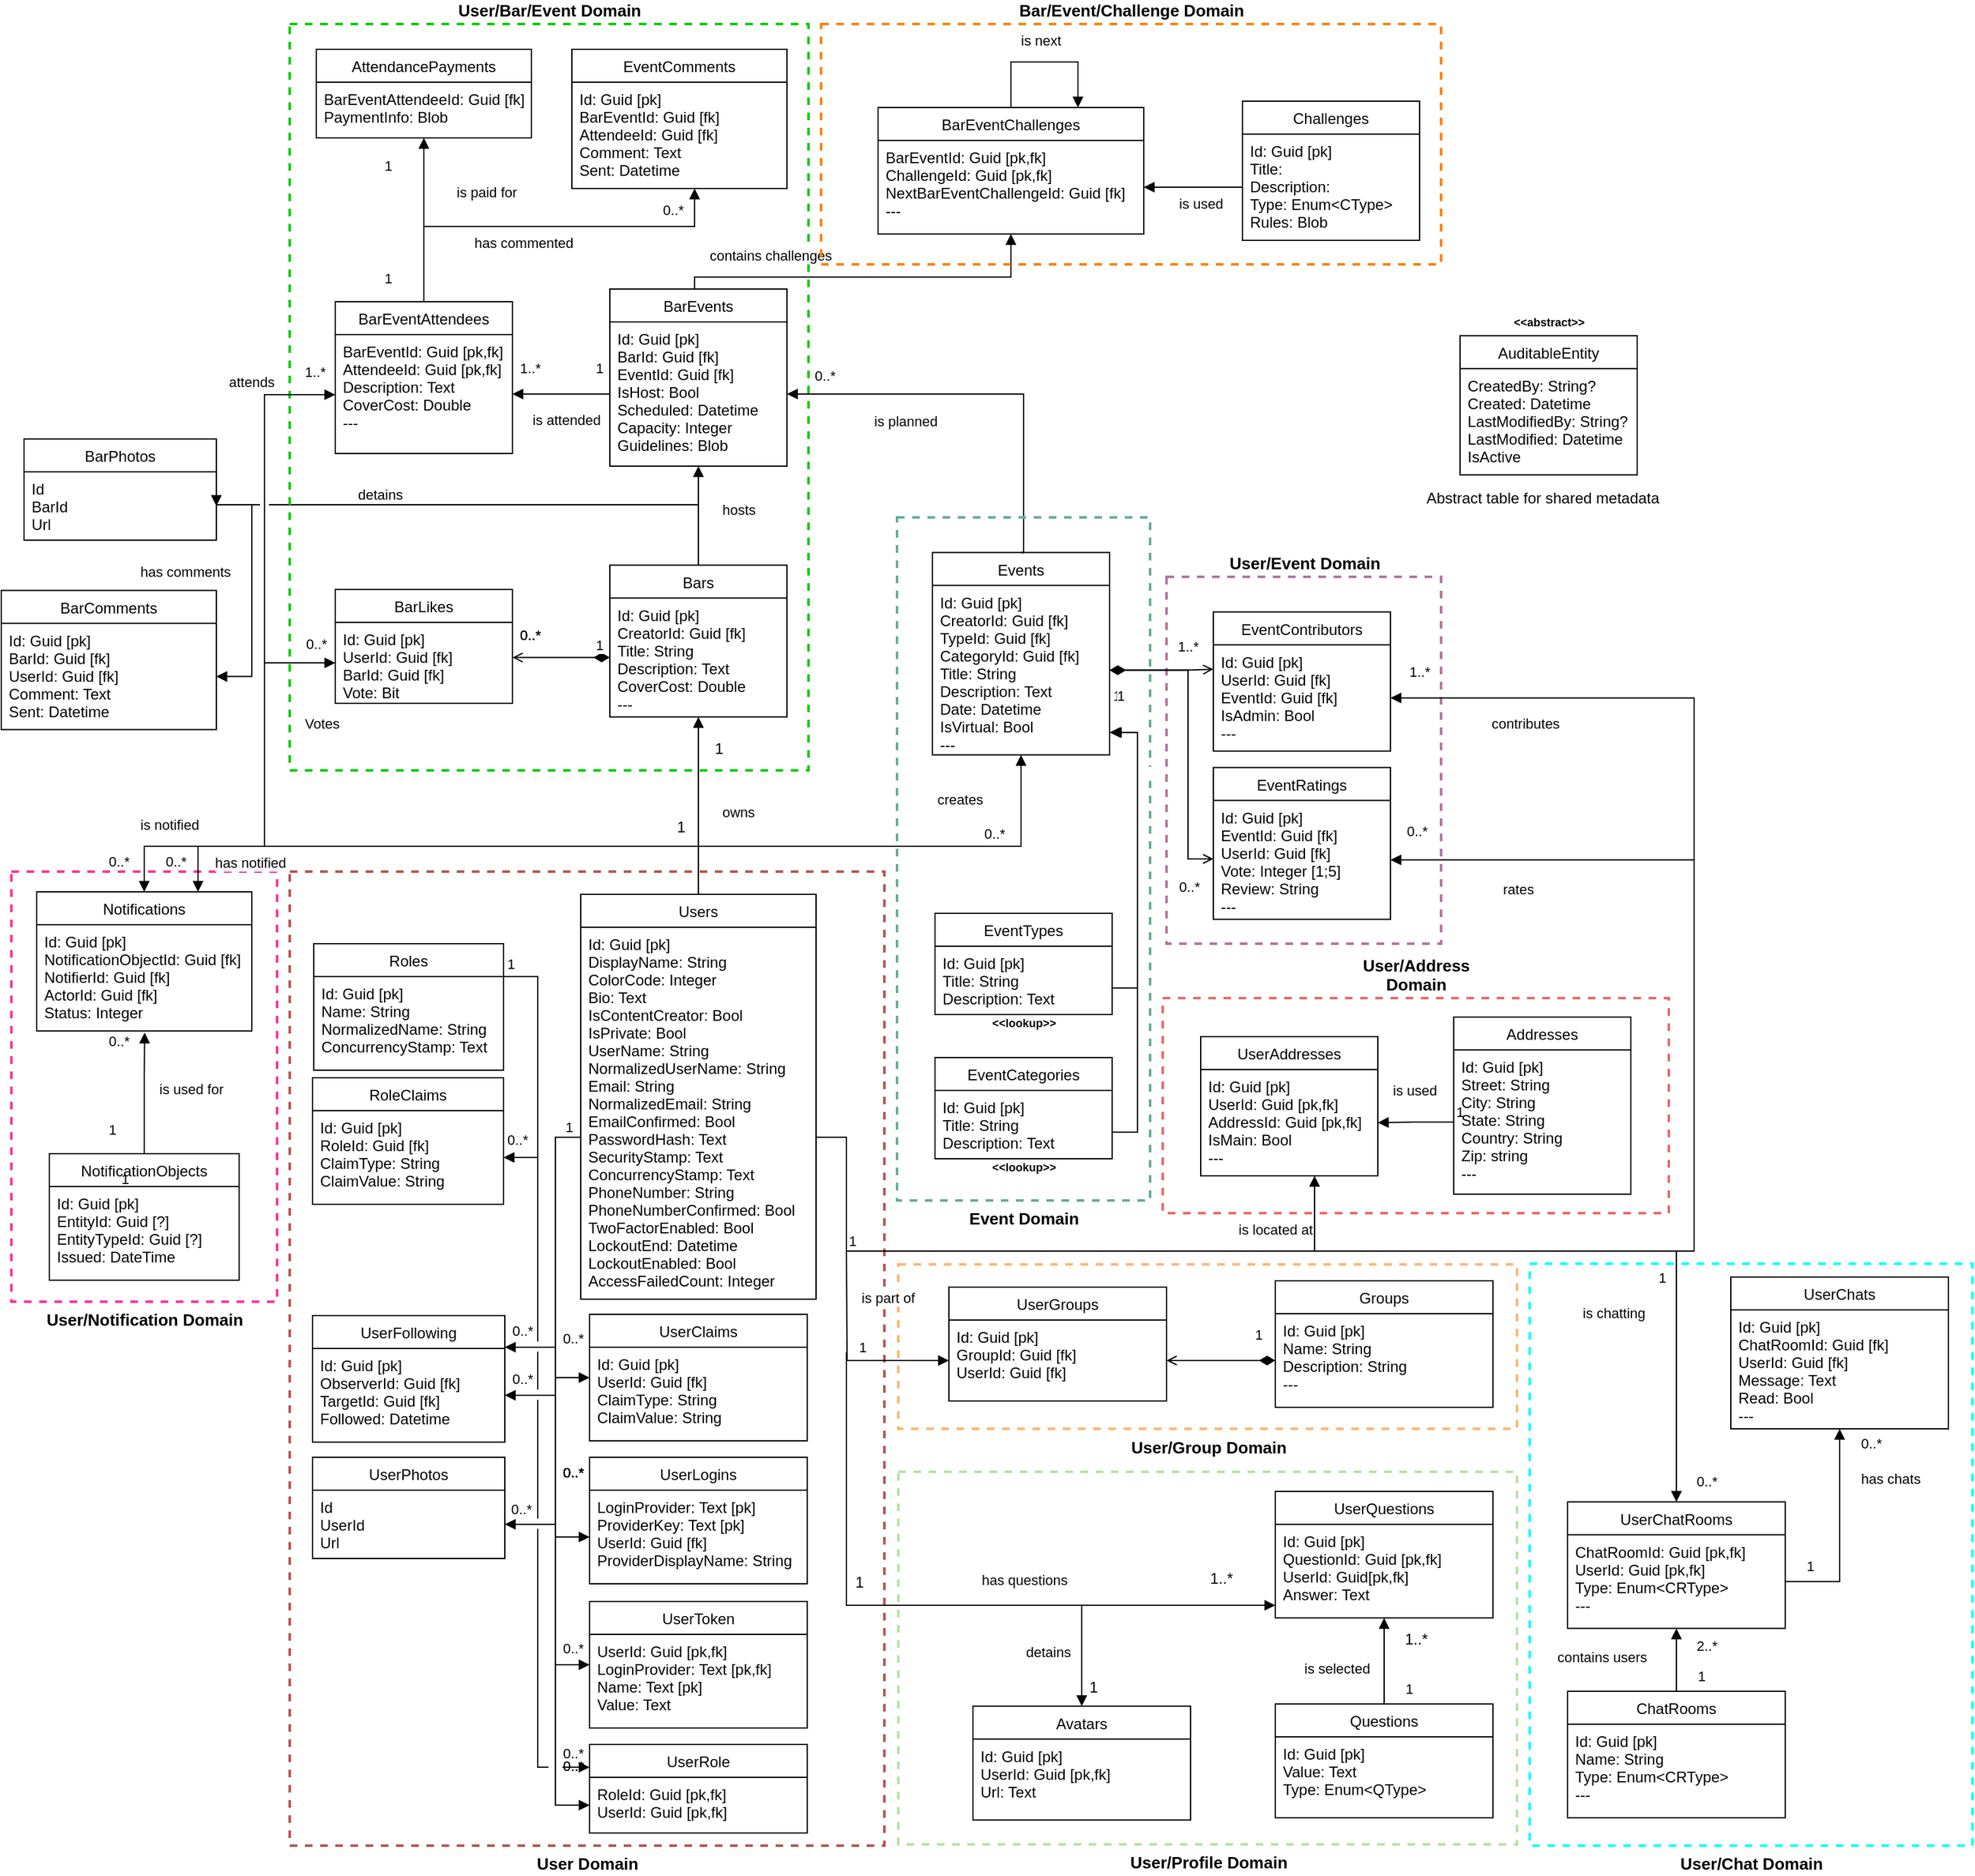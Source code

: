 <mxfile version="20.8.16" type="device"><diagram name="Page-1" id="86g745Wfbl-O8R3pguOT"><mxGraphModel dx="1740" dy="2148" grid="1" gridSize="10" guides="1" tooltips="1" connect="1" arrows="1" fold="1" page="1" pageScale="1" pageWidth="850" pageHeight="1100" math="0" shadow="0"><root><mxCell id="0"/><mxCell id="1" parent="0"/><mxCell id="XM6h9YpIZATxUP8SM00X-3" value="detains" style="endArrow=block;endFill=1;html=1;align=left;verticalAlign=top;rounded=0;edgeStyle=orthogonalEdgeStyle;exitX=0.5;exitY=0;exitDx=0;exitDy=0;entryX=1;entryY=0.5;entryDx=0;entryDy=0;" edge="1" parent="1" source="Jv3vF_V0TO5vuvSO7uis-29" target="XM6h9YpIZATxUP8SM00X-2"><mxGeometry x="0.483" y="-21" relative="1" as="geometry"><mxPoint x="383" y="-32.25" as="sourcePoint"/><mxPoint x="383" y="-110.5" as="targetPoint"/><mxPoint as="offset"/><Array as="points"><mxPoint x="373" y="-90"/><mxPoint x="-8" y="-90"/></Array></mxGeometry></mxCell><mxCell id="XM6h9YpIZATxUP8SM00X-4" value="0..*" style="edgeLabel;resizable=0;html=1;align=left;verticalAlign=bottom;labelBackgroundColor=none;" connectable="0" vertex="1" parent="XM6h9YpIZATxUP8SM00X-3"><mxGeometry x="-1" relative="1" as="geometry"><mxPoint x="-143" y="64" as="offset"/></mxGeometry></mxCell><mxCell id="XM6h9YpIZATxUP8SM00X-8" value="has comments" style="endArrow=block;endFill=1;html=1;align=left;verticalAlign=top;rounded=0;edgeStyle=orthogonalEdgeStyle;exitX=0.5;exitY=0;exitDx=0;exitDy=0;entryX=1;entryY=0.5;entryDx=0;entryDy=0;" edge="1" parent="1" source="Jv3vF_V0TO5vuvSO7uis-29" target="XM6h9YpIZATxUP8SM00X-7"><mxGeometry x="0.561" y="-90" relative="1" as="geometry"><mxPoint x="383.0" y="-32.25" as="sourcePoint"/><mxPoint x="2" y="-77" as="targetPoint"/><mxPoint as="offset"/><Array as="points"><mxPoint x="373" y="-90"/><mxPoint x="20" y="-90"/><mxPoint x="20" y="46"/></Array></mxGeometry></mxCell><mxCell id="XM6h9YpIZATxUP8SM00X-9" value="0..*" style="edgeLabel;resizable=0;html=1;align=left;verticalAlign=bottom;labelBackgroundColor=none;" connectable="0" vertex="1" parent="XM6h9YpIZATxUP8SM00X-8"><mxGeometry x="-1" relative="1" as="geometry"><mxPoint x="-143" y="64" as="offset"/></mxGeometry></mxCell><mxCell id="XM6h9YpIZATxUP8SM00X-5" value="" style="verticalLabelPosition=bottom;verticalAlign=top;html=1;shape=mxgraph.basic.rect;fillColor2=none;strokeWidth=1;size=20;indent=0;strokeColor=#FFFFFF;fontSize=13;fontColor=none;fillColor=default;labelBackgroundColor=none;rotation=-90;" vertex="1" parent="1"><mxGeometry x="27.5" y="-93.5" width="5" height="6" as="geometry"/></mxCell><mxCell id="Jv3vF_V0TO5vuvSO7uis-68" value="&lt;b&gt;&lt;font style=&quot;font-size: 13px;&quot;&gt;User/Bar/Event Domain&lt;/font&gt;&lt;/b&gt;" style="verticalLabelPosition=top;verticalAlign=bottom;html=1;shape=mxgraph.basic.rect;fillColor2=none;strokeWidth=2;size=20;indent=5;fillColor=none;dashed=1;strokeColor=#00CC00;labelPosition=center;align=center;" parent="1" vertex="1"><mxGeometry x="50" y="-470" width="410" height="590" as="geometry"/></mxCell><mxCell id="Od3VSNHY1mwlP3BqkVsS-26" value="&lt;b&gt;&lt;font style=&quot;font-size: 13px;&quot;&gt;User/Notification Domain&lt;/font&gt;&lt;/b&gt;" style="verticalLabelPosition=bottom;verticalAlign=top;html=1;shape=mxgraph.basic.rect;fillColor2=none;strokeWidth=2;size=20;indent=5;fillColor=none;dashed=1;strokeColor=#FF3399;" parent="1" vertex="1"><mxGeometry x="-170" y="200" width="210" height="340" as="geometry"/></mxCell><mxCell id="Jv3vF_V0TO5vuvSO7uis-88" value="&lt;b&gt;&lt;font style=&quot;font-size: 13px;&quot;&gt;User/Chat Domain&lt;/font&gt;&lt;/b&gt;" style="verticalLabelPosition=bottom;verticalAlign=top;html=1;shape=mxgraph.basic.rect;fillColor2=none;strokeWidth=2;size=20;indent=5;fillColor=none;dashed=1;strokeColor=#00FFFF;" parent="1" vertex="1"><mxGeometry x="1030" y="510" width="350" height="460" as="geometry"/></mxCell><mxCell id="Ry0SFR-ulWNKBp2xeXXL-16" value="&lt;b&gt;&lt;font style=&quot;font-size: 13px;&quot;&gt;User/Event Domain&lt;/font&gt;&lt;/b&gt;" style="verticalLabelPosition=top;verticalAlign=bottom;html=1;shape=mxgraph.basic.rect;fillColor2=none;strokeWidth=2;size=20;indent=5;fillColor=none;dashed=1;strokeColor=#B5739D;labelPosition=center;align=center;" parent="1" vertex="1"><mxGeometry x="743" y="-33" width="217" height="290" as="geometry"/></mxCell><mxCell id="Jv3vF_V0TO5vuvSO7uis-39" value="is planned" style="endArrow=block;endFill=1;html=1;align=left;verticalAlign=top;rounded=0;exitX=0.5;exitY=0;exitDx=0;exitDy=0;edgeStyle=orthogonalEdgeStyle;entryX=1;entryY=0.5;entryDx=0;entryDy=0;" parent="1" source="SCVJK3KLuOIWNItaOH2P-5" target="Jv3vF_V0TO5vuvSO7uis-35" edge="1"><mxGeometry x="0.574" y="8" relative="1" as="geometry"><mxPoint x="393" y="238" as="sourcePoint"/><mxPoint x="393" y="87.75" as="targetPoint"/><mxPoint as="offset"/><Array as="points"><mxPoint x="630" y="-52"/><mxPoint x="630" y="-177"/></Array></mxGeometry></mxCell><mxCell id="SCVJK3KLuOIWNItaOH2P-25" value="contributes" style="endArrow=block;endFill=1;html=1;align=left;verticalAlign=top;rounded=0;exitX=1;exitY=0.5;exitDx=0;exitDy=0;edgeStyle=orthogonalEdgeStyle;entryX=1;entryY=0.5;entryDx=0;entryDy=0;" parent="1" source="SCVJK3KLuOIWNItaOH2P-2" target="SCVJK3KLuOIWNItaOH2P-20" edge="1"><mxGeometry x="0.895" y="7" relative="1" as="geometry"><mxPoint x="630" y="320" as="sourcePoint"/><mxPoint x="780" y="280" as="targetPoint"/><mxPoint as="offset"/><Array as="points"><mxPoint x="466" y="410"/><mxPoint x="490" y="410"/><mxPoint x="490" y="500"/><mxPoint x="1160" y="500"/><mxPoint x="1160" y="63"/></Array></mxGeometry></mxCell><mxCell id="SCVJK3KLuOIWNItaOH2P-26" value="0..*" style="edgeLabel;resizable=0;html=1;align=left;verticalAlign=bottom;labelBackgroundColor=none;" parent="SCVJK3KLuOIWNItaOH2P-25" connectable="0" vertex="1"><mxGeometry x="-1" relative="1" as="geometry"><mxPoint x="-202" y="524" as="offset"/></mxGeometry></mxCell><mxCell id="pBTh1oQEXr2ShBcK82Eb-8" value="rates" style="endArrow=block;endFill=1;html=1;align=left;verticalAlign=top;rounded=0;exitX=1;exitY=0.5;exitDx=0;exitDy=0;entryX=1;entryY=0.5;entryDx=0;entryDy=0;edgeStyle=orthogonalEdgeStyle;" parent="1" source="SCVJK3KLuOIWNItaOH2P-2" target="SCVJK3KLuOIWNItaOH2P-88" edge="1"><mxGeometry x="0.871" y="10" relative="1" as="geometry"><mxPoint x="360" y="310" as="sourcePoint"/><mxPoint x="360" y="193" as="targetPoint"/><mxPoint as="offset"/><Array as="points"><mxPoint x="466" y="410"/><mxPoint x="490" y="410"/><mxPoint x="490" y="500"/><mxPoint x="1160" y="500"/><mxPoint x="1160" y="190"/></Array></mxGeometry></mxCell><mxCell id="Jv3vF_V0TO5vuvSO7uis-27" value="&lt;span style=&quot;font-size: 13px;&quot;&gt;&lt;b&gt;User/Address &lt;br&gt;Domain&lt;/b&gt;&lt;/span&gt;" style="verticalLabelPosition=top;verticalAlign=bottom;html=1;shape=mxgraph.basic.rect;fillColor2=none;strokeWidth=2;size=20;indent=0;fillColor=none;dashed=1;strokeColor=#EA6B66;labelPosition=center;align=center;labelBackgroundColor=default;" parent="1" vertex="1"><mxGeometry x="740" y="300" width="400" height="170" as="geometry"/></mxCell><mxCell id="Jv3vF_V0TO5vuvSO7uis-21" value="&lt;b&gt;&lt;font style=&quot;font-size: 13px;&quot;&gt;User/Profile Domain&lt;/font&gt;&lt;/b&gt;" style="verticalLabelPosition=bottom;verticalAlign=top;html=1;shape=mxgraph.basic.rect;fillColor2=none;strokeWidth=2;size=20;indent=5;fillColor=none;dashed=1;strokeColor=#B9E0A5;" parent="1" vertex="1"><mxGeometry x="531" y="674.5" width="489" height="294.5" as="geometry"/></mxCell><mxCell id="nP8NbyYfEMxzrj2M6h-5-36" value="&lt;b&gt;&lt;font style=&quot;font-size: 13px;&quot;&gt;User/Group Domain&lt;/font&gt;&lt;/b&gt;" style="verticalLabelPosition=bottom;verticalAlign=top;html=1;shape=mxgraph.basic.rect;fillColor2=none;strokeWidth=2;size=20;indent=5;fillColor=none;dashed=1;strokeColor=#FFB570;" parent="1" vertex="1"><mxGeometry x="531" y="510.5" width="489" height="130" as="geometry"/></mxCell><mxCell id="nP8NbyYfEMxzrj2M6h-5-13" value="" style="verticalLabelPosition=bottom;verticalAlign=top;html=1;shape=mxgraph.basic.rect;fillColor2=none;strokeWidth=1;size=3.5;indent=0;strokeColor=#FFFFFF;fontSize=13;fontColor=none;fillColor=default;labelBackgroundColor=none;" parent="1" vertex="1"><mxGeometry x="658" y="-194" width="10" height="7" as="geometry"/></mxCell><mxCell id="SCVJK3KLuOIWNItaOH2P-47" value="&lt;b&gt;&lt;font style=&quot;font-size: 13px;&quot;&gt;User Domain&lt;/font&gt;&lt;/b&gt;" style="verticalLabelPosition=bottom;verticalAlign=top;html=1;shape=mxgraph.basic.rect;fillColor2=none;strokeWidth=2;size=20;indent=5;fillColor=none;dashed=1;strokeColor=#b85450;" parent="1" vertex="1"><mxGeometry x="50" y="200" width="470" height="770" as="geometry"/></mxCell><mxCell id="SCVJK3KLuOIWNItaOH2P-81" value="&lt;b&gt;&lt;font style=&quot;font-size: 13px;&quot;&gt;Event Domain&lt;/font&gt;&lt;/b&gt;" style="verticalLabelPosition=bottom;verticalAlign=top;html=1;shape=mxgraph.basic.rect;fillColor2=none;strokeWidth=2;size=20;indent=5;fillColor=none;dashed=1;strokeColor=#67AB9F;labelPosition=center;align=center;" parent="1" vertex="1"><mxGeometry x="530" y="-80" width="200" height="540" as="geometry"/></mxCell><mxCell id="Ry0SFR-ulWNKBp2xeXXL-3" value="1" style="endArrow=open;html=1;endSize=6;startArrow=diamondThin;startSize=10;startFill=1;align=left;verticalAlign=bottom;rounded=0;exitX=0;exitY=0.5;exitDx=0;exitDy=0;edgeStyle=orthogonalEdgeStyle;entryX=1.001;entryY=0.435;entryDx=0;entryDy=0;entryPerimeter=0;" parent="1" source="Jv3vF_V0TO5vuvSO7uis-30" target="Ry0SFR-ulWNKBp2xeXXL-2" edge="1"><mxGeometry x="-0.662" y="-1" relative="1" as="geometry"><mxPoint x="708" y="166" as="sourcePoint"/><mxPoint x="700" y="-220" as="targetPoint"/><Array as="points"><mxPoint x="303" y="30"/><mxPoint x="226" y="30"/></Array><mxPoint as="offset"/></mxGeometry></mxCell><mxCell id="SCVJK3KLuOIWNItaOH2P-75" value="RoleClaims" style="swimlane;fontStyle=0;childLayout=stackLayout;horizontal=1;startSize=26;fillColor=none;horizontalStack=0;resizeParent=1;resizeParentMax=0;resizeLast=0;collapsible=1;marginBottom=0;labelBackgroundColor=none;" parent="1" vertex="1"><mxGeometry x="68" y="363" width="151" height="100" as="geometry"/></mxCell><mxCell id="SCVJK3KLuOIWNItaOH2P-76" value="Id: Guid [pk]&#10;RoleId: Guid [fk]&#10;ClaimType: String&#10;ClaimValue: String" style="text;strokeColor=none;fillColor=none;align=left;verticalAlign=top;spacingLeft=4;spacingRight=4;overflow=hidden;rotatable=0;points=[[0,0.5],[1,0.5]];portConstraint=eastwest;labelBackgroundColor=none;" parent="SCVJK3KLuOIWNItaOH2P-75" vertex="1"><mxGeometry y="26" width="151" height="74" as="geometry"/></mxCell><mxCell id="SCVJK3KLuOIWNItaOH2P-72" value="" style="endArrow=block;endFill=1;html=1;edgeStyle=orthogonalEdgeStyle;align=left;verticalAlign=top;rounded=0;startSize=8;endSize=6;entryX=0;entryY=0.25;entryDx=0;entryDy=0;labelBackgroundColor=none;" parent="1" source="SCVJK3KLuOIWNItaOH2P-49" target="SCVJK3KLuOIWNItaOH2P-51" edge="1"><mxGeometry x="0.35" y="-86" relative="1" as="geometry"><mxPoint x="346" y="457" as="sourcePoint"/><mxPoint x="506" y="457" as="targetPoint"/><Array as="points"><mxPoint x="246" y="283"/><mxPoint x="246" y="908"/><mxPoint x="287" y="908"/></Array><mxPoint as="offset"/></mxGeometry></mxCell><mxCell id="SCVJK3KLuOIWNItaOH2P-73" value="1" style="edgeLabel;resizable=0;html=1;align=left;verticalAlign=bottom;dashed=1;strokeWidth=2;fillColor=none;labelBackgroundColor=none;" parent="SCVJK3KLuOIWNItaOH2P-72" connectable="0" vertex="1"><mxGeometry x="-1" relative="1" as="geometry"><mxPoint x="1" y="-2" as="offset"/></mxGeometry></mxCell><mxCell id="SCVJK3KLuOIWNItaOH2P-133" value="" style="verticalLabelPosition=bottom;verticalAlign=top;html=1;shape=mxgraph.basic.rect;fillColor2=none;strokeWidth=1;size=20;indent=0;strokeColor=#FFFFFF;fontSize=13;fontColor=none;fillColor=default;labelBackgroundColor=none;" parent="1" vertex="1"><mxGeometry x="241" y="610" width="10" height="7" as="geometry"/></mxCell><mxCell id="SCVJK3KLuOIWNItaOH2P-132" value="" style="verticalLabelPosition=bottom;verticalAlign=top;html=1;shape=mxgraph.basic.rect;fillColor2=none;strokeWidth=1;size=20;indent=100;strokeColor=#FFFFFF;fontSize=13;fontColor=none;fillColor=default;labelBackgroundColor=none;" parent="1" vertex="1"><mxGeometry x="255" y="904" width="10" height="7" as="geometry"/></mxCell><mxCell id="SCVJK3KLuOIWNItaOH2P-127" value="" style="verticalLabelPosition=bottom;verticalAlign=top;html=1;shape=mxgraph.basic.rect;fillColor2=none;strokeWidth=1;size=20;indent=5;strokeColor=#FFFFFF;fontSize=13;fontColor=none;fillColor=default;labelBackgroundColor=none;" parent="1" vertex="1"><mxGeometry x="252" y="931.5" width="10" height="15.5" as="geometry"/></mxCell><mxCell id="SCVJK3KLuOIWNItaOH2P-124" value="" style="verticalLabelPosition=bottom;verticalAlign=top;html=1;shape=mxgraph.basic.rect;fillColor2=none;strokeWidth=1;size=0;indent=5;strokeColor=#FFFFFF;fontSize=13;fontColor=none;fillColor=default;labelBackgroundColor=none;" parent="1" vertex="1"><mxGeometry x="256" y="931.5" width="10" height="10.5" as="geometry"/></mxCell><mxCell id="SCVJK3KLuOIWNItaOH2P-1" value="Users" style="swimlane;fontStyle=0;childLayout=stackLayout;horizontal=1;startSize=26;fillColor=none;horizontalStack=0;resizeParent=1;resizeParentMax=0;resizeLast=0;collapsible=1;marginBottom=0;labelBackgroundColor=none;" parent="1" vertex="1"><mxGeometry x="280" y="218" width="186" height="320" as="geometry"/></mxCell><mxCell id="SCVJK3KLuOIWNItaOH2P-2" value="Id: Guid [pk]&#10;DisplayName: String&#10;ColorCode: Integer&#10;Bio: Text&#10;IsContentCreator: Bool&#10;IsPrivate: Bool&#10;UserName: String&#10;NormalizedUserName: String&#10;Email: String&#10;NormalizedEmail: String&#10;EmailConfirmed: Bool&#10;PasswordHash: Text&#10;SecurityStamp: Text&#10;ConcurrencyStamp: Text&#10;PhoneNumber: String&#10;PhoneNumberConfirmed: Bool&#10;TwoFactorEnabled: Bool&#10;LockoutEnd: Datetime&#10;LockoutEnabled: Bool&#10;AccessFailedCount: Integer " style="text;strokeColor=none;fillColor=none;align=left;verticalAlign=top;spacingLeft=4;spacingRight=4;overflow=hidden;rotatable=0;points=[[0,0.5],[1,0.5]];portConstraint=eastwest;labelBackgroundColor=none;" parent="SCVJK3KLuOIWNItaOH2P-1" vertex="1"><mxGeometry y="26" width="186" height="294" as="geometry"/></mxCell><mxCell id="SCVJK3KLuOIWNItaOH2P-5" value="Events" style="swimlane;fontStyle=0;childLayout=stackLayout;horizontal=1;startSize=26;fillColor=none;horizontalStack=0;resizeParent=1;resizeParentMax=0;resizeLast=0;collapsible=1;marginBottom=0;" parent="1" vertex="1"><mxGeometry x="558" y="-52.25" width="140" height="160" as="geometry"/></mxCell><mxCell id="SCVJK3KLuOIWNItaOH2P-6" value="Id: Guid [pk]&#10;CreatorId: Guid [fk]&#10;TypeId: Guid [fk]&#10;CategoryId: Guid [fk]&#10;Title: String&#10;Description: Text&#10;Date: Datetime&#10;IsVirtual: Bool&#10;---&#10;" style="text;strokeColor=none;fillColor=none;align=left;verticalAlign=top;spacingLeft=4;spacingRight=4;overflow=hidden;rotatable=0;points=[[0,0.5],[1,0.5]];portConstraint=eastwest;" parent="SCVJK3KLuOIWNItaOH2P-5" vertex="1"><mxGeometry y="26" width="140" height="134" as="geometry"/></mxCell><mxCell id="SCVJK3KLuOIWNItaOH2P-16" value="creates" style="endArrow=block;endFill=1;html=1;align=left;verticalAlign=top;rounded=0;exitX=0.5;exitY=0;exitDx=0;exitDy=0;edgeStyle=orthogonalEdgeStyle;entryX=0.5;entryY=1;entryDx=0;entryDy=0;" parent="1" source="SCVJK3KLuOIWNItaOH2P-1" target="SCVJK3KLuOIWNItaOH2P-5" edge="1"><mxGeometry x="0.232" y="50" relative="1" as="geometry"><mxPoint x="570" y="166" as="sourcePoint"/><mxPoint x="630" y="190" as="targetPoint"/><mxPoint as="offset"/><Array as="points"><mxPoint x="373" y="180"/><mxPoint x="628" y="180"/></Array></mxGeometry></mxCell><mxCell id="SCVJK3KLuOIWNItaOH2P-17" value="0..*" style="edgeLabel;resizable=0;html=1;align=left;verticalAlign=bottom;labelBackgroundColor=none;" parent="SCVJK3KLuOIWNItaOH2P-16" connectable="0" vertex="1"><mxGeometry x="-1" relative="1" as="geometry"><mxPoint x="-109" y="465" as="offset"/></mxGeometry></mxCell><mxCell id="SCVJK3KLuOIWNItaOH2P-18" value="0..*" style="edgeLabel;resizable=0;html=1;align=left;verticalAlign=bottom;labelBackgroundColor=none;" parent="1" connectable="0" vertex="1"><mxGeometry x="425" y="320" as="geometry"><mxPoint x="172" y="-142" as="offset"/></mxGeometry></mxCell><mxCell id="SCVJK3KLuOIWNItaOH2P-19" value="EventContributors" style="swimlane;fontStyle=0;childLayout=stackLayout;horizontal=1;startSize=26;fillColor=none;horizontalStack=0;resizeParent=1;resizeParentMax=0;resizeLast=0;collapsible=1;marginBottom=0;" parent="1" vertex="1"><mxGeometry x="780" y="-5.25" width="140" height="110" as="geometry"/></mxCell><mxCell id="SCVJK3KLuOIWNItaOH2P-20" value="Id: Guid [pk]&#10;UserId: Guid [fk]&#10;EventId: Guid [fk]&#10;IsAdmin: Bool&#10;---" style="text;strokeColor=none;fillColor=none;align=left;verticalAlign=top;spacingLeft=4;spacingRight=4;overflow=hidden;rotatable=0;points=[[0,0.5],[1,0.5]];portConstraint=eastwest;" parent="SCVJK3KLuOIWNItaOH2P-19" vertex="1"><mxGeometry y="26" width="140" height="84" as="geometry"/></mxCell><mxCell id="SCVJK3KLuOIWNItaOH2P-49" value="Roles" style="swimlane;fontStyle=0;childLayout=stackLayout;horizontal=1;startSize=26;fillColor=none;horizontalStack=0;resizeParent=1;resizeParentMax=0;resizeLast=0;collapsible=1;marginBottom=0;labelBackgroundColor=none;" parent="1" vertex="1"><mxGeometry x="69" y="257" width="150" height="100" as="geometry"/></mxCell><mxCell id="SCVJK3KLuOIWNItaOH2P-50" value="Id: Guid [pk]&#10;Name: String&#10;NormalizedName: String&#10;ConcurrencyStamp: Text" style="text;strokeColor=none;fillColor=none;align=left;verticalAlign=top;spacingLeft=4;spacingRight=4;overflow=hidden;rotatable=0;points=[[0,0.5],[1,0.5]];portConstraint=eastwest;labelBackgroundColor=none;" parent="SCVJK3KLuOIWNItaOH2P-49" vertex="1"><mxGeometry y="26" width="150" height="74" as="geometry"/></mxCell><mxCell id="SCVJK3KLuOIWNItaOH2P-51" value="UserRole" style="swimlane;fontStyle=0;childLayout=stackLayout;horizontal=1;startSize=26;fillColor=none;horizontalStack=0;resizeParent=1;resizeParentMax=0;resizeLast=0;collapsible=1;marginBottom=0;labelBackgroundColor=none;" parent="1" vertex="1"><mxGeometry x="287" y="890" width="172" height="70" as="geometry"/></mxCell><mxCell id="SCVJK3KLuOIWNItaOH2P-52" value="RoleId: Guid [pk,fk]&#10;UserId: Guid [pk,fk]" style="text;strokeColor=none;fillColor=none;align=left;verticalAlign=top;spacingLeft=4;spacingRight=4;overflow=hidden;rotatable=0;points=[[0,0.5],[1,0.5]];portConstraint=eastwest;labelBackgroundColor=none;" parent="SCVJK3KLuOIWNItaOH2P-51" vertex="1"><mxGeometry y="26" width="172" height="44" as="geometry"/></mxCell><mxCell id="SCVJK3KLuOIWNItaOH2P-53" value="UserClaims" style="swimlane;fontStyle=0;childLayout=stackLayout;horizontal=1;startSize=26;fillColor=none;horizontalStack=0;resizeParent=1;resizeParentMax=0;resizeLast=0;collapsible=1;marginBottom=0;labelBackgroundColor=none;" parent="1" vertex="1"><mxGeometry x="287" y="550" width="172" height="100" as="geometry"/></mxCell><mxCell id="SCVJK3KLuOIWNItaOH2P-54" value="Id: Guid [pk]&#10;UserId: Guid [fk]&#10;ClaimType: String&#10;ClaimValue: String" style="text;strokeColor=none;fillColor=none;align=left;verticalAlign=top;spacingLeft=4;spacingRight=4;overflow=hidden;rotatable=0;points=[[0,0.5],[1,0.5]];portConstraint=eastwest;labelBackgroundColor=none;" parent="SCVJK3KLuOIWNItaOH2P-53" vertex="1"><mxGeometry y="26" width="172" height="74" as="geometry"/></mxCell><mxCell id="SCVJK3KLuOIWNItaOH2P-55" value="UserToken" style="swimlane;fontStyle=0;childLayout=stackLayout;horizontal=1;startSize=26;fillColor=none;horizontalStack=0;resizeParent=1;resizeParentMax=0;resizeLast=0;collapsible=1;marginBottom=0;labelBackgroundColor=none;" parent="1" vertex="1"><mxGeometry x="287" y="777" width="172" height="100" as="geometry"/></mxCell><mxCell id="SCVJK3KLuOIWNItaOH2P-56" value="UserId: Guid [pk,fk]&#10;LoginProvider: Text [pk,fk]&#10;Name: Text [pk]&#10;Value: Text" style="text;strokeColor=none;fillColor=none;align=left;verticalAlign=top;spacingLeft=4;spacingRight=4;overflow=hidden;rotatable=0;points=[[0,0.5],[1,0.5]];portConstraint=eastwest;labelBackgroundColor=none;" parent="SCVJK3KLuOIWNItaOH2P-55" vertex="1"><mxGeometry y="26" width="172" height="74" as="geometry"/></mxCell><mxCell id="SCVJK3KLuOIWNItaOH2P-57" value="UserLogins" style="swimlane;fontStyle=0;childLayout=stackLayout;horizontal=1;startSize=26;fillColor=none;horizontalStack=0;resizeParent=1;resizeParentMax=0;resizeLast=0;collapsible=1;marginBottom=0;labelBackgroundColor=none;" parent="1" vertex="1"><mxGeometry x="287" y="663" width="172" height="100" as="geometry"/></mxCell><mxCell id="SCVJK3KLuOIWNItaOH2P-58" value="LoginProvider: Text [pk]&#10;ProviderKey: Text [pk]&#10;UserId: Guid [fk]&#10;ProviderDisplayName: String" style="text;strokeColor=none;fillColor=none;align=left;verticalAlign=top;spacingLeft=4;spacingRight=4;overflow=hidden;rotatable=0;points=[[0,0.5],[1,0.5]];portConstraint=eastwest;labelBackgroundColor=none;" parent="SCVJK3KLuOIWNItaOH2P-57" vertex="1"><mxGeometry y="26" width="172" height="74" as="geometry"/></mxCell><mxCell id="SCVJK3KLuOIWNItaOH2P-62" value="name" style="endArrow=block;endFill=1;html=1;edgeStyle=orthogonalEdgeStyle;align=left;verticalAlign=top;rounded=0;startSize=8;endSize=6;entryX=0;entryY=0.5;entryDx=0;entryDy=0;fontColor=none;noLabel=1;labelBackgroundColor=none;" parent="1" target="SCVJK3KLuOIWNItaOH2P-58" edge="1"><mxGeometry x="-1" y="97" relative="1" as="geometry"><mxPoint x="280" y="410" as="sourcePoint"/><mxPoint x="506" y="457" as="targetPoint"/><Array as="points"><mxPoint x="260" y="410"/><mxPoint x="260" y="726"/></Array><mxPoint x="80" y="-43" as="offset"/></mxGeometry></mxCell><mxCell id="SCVJK3KLuOIWNItaOH2P-64" value="name" style="endArrow=block;endFill=1;html=1;edgeStyle=orthogonalEdgeStyle;align=left;verticalAlign=top;rounded=0;startSize=8;endSize=6;entryX=0;entryY=0.5;entryDx=0;entryDy=0;fontColor=none;noLabel=1;labelBackgroundColor=none;" parent="1" target="SCVJK3KLuOIWNItaOH2P-55" edge="1"><mxGeometry x="-1" y="88" relative="1" as="geometry"><mxPoint x="280" y="410" as="sourcePoint"/><mxPoint x="296" y="452" as="targetPoint"/><Array as="points"><mxPoint x="260" y="410"/><mxPoint x="260" y="827"/></Array><mxPoint x="70" y="-34" as="offset"/></mxGeometry></mxCell><mxCell id="SCVJK3KLuOIWNItaOH2P-70" value="" style="endArrow=block;endFill=1;html=1;edgeStyle=orthogonalEdgeStyle;align=left;verticalAlign=top;rounded=0;startSize=8;endSize=6;labelBackgroundColor=none;entryX=0;entryY=0.5;entryDx=0;entryDy=0;" parent="1" target="SCVJK3KLuOIWNItaOH2P-53" edge="1"><mxGeometry x="-0.427" y="-50" relative="1" as="geometry"><mxPoint x="280" y="410" as="sourcePoint"/><mxPoint x="280" y="600" as="targetPoint"/><Array as="points"><mxPoint x="260" y="410"/><mxPoint x="260" y="600"/></Array><mxPoint as="offset"/></mxGeometry></mxCell><mxCell id="SCVJK3KLuOIWNItaOH2P-74" value="0..*" style="edgeLabel;resizable=0;html=1;align=left;verticalAlign=bottom;dashed=1;strokeWidth=2;fillColor=none;labelBackgroundColor=none;" parent="1" connectable="0" vertex="1"><mxGeometry x="264" y="822" as="geometry"/></mxCell><mxCell id="SCVJK3KLuOIWNItaOH2P-77" value="" style="endArrow=block;endFill=1;html=1;edgeStyle=orthogonalEdgeStyle;align=left;verticalAlign=top;rounded=0;startSize=8;endSize=6;exitX=1;exitY=0.5;exitDx=0;exitDy=0;labelBackgroundColor=none;entryX=1;entryY=0.5;entryDx=0;entryDy=0;" parent="1" target="SCVJK3KLuOIWNItaOH2P-76" edge="1"><mxGeometry x="-0.25" y="-30" relative="1" as="geometry"><mxPoint x="226" y="283" as="sourcePoint"/><mxPoint x="226" y="387" as="targetPoint"/><Array as="points"><mxPoint x="246" y="283"/><mxPoint x="246" y="426"/></Array><mxPoint as="offset"/></mxGeometry></mxCell><mxCell id="SCVJK3KLuOIWNItaOH2P-80" value="0..*" style="edgeLabel;resizable=0;html=1;align=left;verticalAlign=bottom;labelBackgroundColor=none;" parent="1" connectable="0" vertex="1"><mxGeometry x="333" y="581" as="geometry"><mxPoint x="-113" y="-161" as="offset"/></mxGeometry></mxCell><mxCell id="SCVJK3KLuOIWNItaOH2P-82" value="0..*" style="edgeLabel;resizable=0;html=1;align=left;verticalAlign=bottom;dashed=1;strokeWidth=2;fillColor=none;labelBackgroundColor=none;" parent="1" connectable="0" vertex="1"><mxGeometry x="223" y="712" as="geometry"/></mxCell><mxCell id="SCVJK3KLuOIWNItaOH2P-87" value="EventRatings" style="swimlane;fontStyle=0;childLayout=stackLayout;horizontal=1;startSize=26;fillColor=none;horizontalStack=0;resizeParent=1;resizeParentMax=0;resizeLast=0;collapsible=1;marginBottom=0;" parent="1" vertex="1"><mxGeometry x="780" y="117.75" width="140" height="120" as="geometry"/></mxCell><mxCell id="SCVJK3KLuOIWNItaOH2P-88" value="Id: Guid [pk]&#10;EventId: Guid [fk]&#10;UserId: Guid [fk]&#10;Vote: Integer [1;5]&#10;Review: String&#10;---&#10;" style="text;strokeColor=none;fillColor=none;align=left;verticalAlign=top;spacingLeft=4;spacingRight=4;overflow=hidden;rotatable=0;points=[[0,0.5],[1,0.5]];portConstraint=eastwest;" parent="SCVJK3KLuOIWNItaOH2P-87" vertex="1"><mxGeometry y="26" width="140" height="94" as="geometry"/></mxCell><mxCell id="SCVJK3KLuOIWNItaOH2P-103" value="UserPhotos" style="swimlane;fontStyle=0;childLayout=stackLayout;horizontal=1;startSize=26;fillColor=none;horizontalStack=0;resizeParent=1;resizeParentMax=0;resizeLast=0;collapsible=1;marginBottom=0;labelBackgroundColor=none;" parent="1" vertex="1"><mxGeometry x="68" y="663" width="152" height="80" as="geometry"/></mxCell><mxCell id="SCVJK3KLuOIWNItaOH2P-104" value="Id&#10;UserId&#10;Url" style="text;strokeColor=none;fillColor=none;align=left;verticalAlign=top;spacingLeft=4;spacingRight=4;overflow=hidden;rotatable=0;points=[[0,0.5],[1,0.5]];portConstraint=eastwest;labelBackgroundColor=none;" parent="SCVJK3KLuOIWNItaOH2P-103" vertex="1"><mxGeometry y="26" width="152" height="54" as="geometry"/></mxCell><mxCell id="SCVJK3KLuOIWNItaOH2P-109" value="name" style="endArrow=block;endFill=1;html=1;edgeStyle=orthogonalEdgeStyle;align=left;verticalAlign=top;rounded=0;startSize=8;endSize=6;entryX=0;entryY=0.5;entryDx=0;entryDy=0;fontColor=none;noLabel=1;labelBackgroundColor=none;" parent="1" target="SCVJK3KLuOIWNItaOH2P-52" edge="1"><mxGeometry x="-1" y="67" relative="1" as="geometry"><mxPoint x="280" y="410" as="sourcePoint"/><mxPoint x="295.02" y="622.018" as="targetPoint"/><Array as="points"><mxPoint x="260" y="410"/><mxPoint x="260" y="938"/></Array><mxPoint x="40" y="-13" as="offset"/></mxGeometry></mxCell><mxCell id="SCVJK3KLuOIWNItaOH2P-110" value="1" style="edgeLabel;resizable=0;html=1;align=left;verticalAlign=bottom;dashed=1;strokeWidth=2;fillColor=none;labelBackgroundColor=none;" parent="SCVJK3KLuOIWNItaOH2P-109" connectable="0" vertex="1"><mxGeometry x="-1" relative="1" as="geometry"><mxPoint x="-14" as="offset"/></mxGeometry></mxCell><mxCell id="SCVJK3KLuOIWNItaOH2P-114" value="0..*" style="edgeLabel;resizable=0;html=1;align=left;verticalAlign=bottom;dashed=1;strokeWidth=2;fillColor=none;labelBackgroundColor=none;" parent="1" connectable="0" vertex="1"><mxGeometry x="260" y="848" as="geometry"><mxPoint x="4" y="57" as="offset"/></mxGeometry></mxCell><mxCell id="SCVJK3KLuOIWNItaOH2P-115" value="EventComments" style="swimlane;fontStyle=0;childLayout=stackLayout;horizontal=1;startSize=26;fillColor=none;horizontalStack=0;resizeParent=1;resizeParentMax=0;resizeLast=0;collapsible=1;marginBottom=0;" parent="1" vertex="1"><mxGeometry x="273" y="-450" width="170" height="110" as="geometry"/></mxCell><mxCell id="SCVJK3KLuOIWNItaOH2P-116" value="Id: Guid [pk]&#10;BarEventId: Guid [fk]&#10;AttendeeId: Guid [fk]&#10;Comment: Text&#10;Sent: Datetime" style="text;strokeColor=none;fillColor=none;align=left;verticalAlign=top;spacingLeft=4;spacingRight=4;overflow=hidden;rotatable=0;points=[[0,0.5],[1,0.5]];portConstraint=eastwest;" parent="SCVJK3KLuOIWNItaOH2P-115" vertex="1"><mxGeometry y="26" width="170" height="84" as="geometry"/></mxCell><mxCell id="SCVJK3KLuOIWNItaOH2P-128" value="UserFollowing" style="swimlane;fontStyle=0;childLayout=stackLayout;horizontal=1;startSize=26;fillColor=none;horizontalStack=0;resizeParent=1;resizeParentMax=0;resizeLast=0;collapsible=1;marginBottom=0;labelBackgroundColor=none;" parent="1" vertex="1"><mxGeometry x="68" y="551" width="152" height="100" as="geometry"/></mxCell><mxCell id="SCVJK3KLuOIWNItaOH2P-129" value="Id: Guid [pk]&#10;ObserverId: Guid [fk]&#10;TargetId: Guid [fk]&#10;Followed: Datetime" style="text;strokeColor=none;fillColor=none;align=left;verticalAlign=top;spacingLeft=4;spacingRight=4;overflow=hidden;rotatable=0;points=[[0,0.5],[1,0.5]];portConstraint=eastwest;labelBackgroundColor=none;" parent="SCVJK3KLuOIWNItaOH2P-128" vertex="1"><mxGeometry y="26" width="152" height="74" as="geometry"/></mxCell><mxCell id="SCVJK3KLuOIWNItaOH2P-131" value="name" style="endArrow=block;endFill=1;html=1;edgeStyle=orthogonalEdgeStyle;align=left;verticalAlign=top;rounded=0;startSize=8;endSize=6;fontColor=none;noLabel=1;entryX=1;entryY=0.5;entryDx=0;entryDy=0;labelBackgroundColor=none;" parent="1" target="SCVJK3KLuOIWNItaOH2P-129" edge="1"><mxGeometry x="-1" y="97" relative="1" as="geometry"><mxPoint x="280" y="410" as="sourcePoint"/><mxPoint x="216" y="507" as="targetPoint"/><Array as="points"><mxPoint x="260" y="410"/><mxPoint x="260" y="614"/></Array><mxPoint x="80" y="-43" as="offset"/></mxGeometry></mxCell><mxCell id="pBTh1oQEXr2ShBcK82Eb-6" value="AttendancePayments" style="swimlane;fontStyle=0;childLayout=stackLayout;horizontal=1;startSize=26;fillColor=none;horizontalStack=0;resizeParent=1;resizeParentMax=0;resizeLast=0;collapsible=1;marginBottom=0;" parent="1" vertex="1"><mxGeometry x="71" y="-450" width="170" height="70" as="geometry"/></mxCell><mxCell id="pBTh1oQEXr2ShBcK82Eb-7" value="BarEventAttendeeId: Guid [fk]&#10;PaymentInfo: Blob" style="text;strokeColor=none;fillColor=none;align=left;verticalAlign=top;spacingLeft=4;spacingRight=4;overflow=hidden;rotatable=0;points=[[0,0.5],[1,0.5]];portConstraint=eastwest;" parent="pBTh1oQEXr2ShBcK82Eb-6" vertex="1"><mxGeometry y="26" width="170" height="44" as="geometry"/></mxCell><mxCell id="pBTh1oQEXr2ShBcK82Eb-11" value="0..*" style="edgeLabel;resizable=0;html=1;align=left;verticalAlign=bottom;" parent="1" connectable="0" vertex="1"><mxGeometry x="880" y="271.5" as="geometry"><mxPoint x="51" y="-95" as="offset"/></mxGeometry></mxCell><mxCell id="Ry0SFR-ulWNKBp2xeXXL-6" value="" style="verticalLabelPosition=bottom;verticalAlign=top;html=1;shape=mxgraph.basic.rect;fillColor2=none;strokeWidth=1;size=20;indent=5;strokeColor=#FFFFFF;fontSize=13;fontColor=none;fillColor=default;rotation=90;" parent="1" vertex="1"><mxGeometry x="725.75" y="117.75" width="10" height="10" as="geometry"/></mxCell><mxCell id="Ry0SFR-ulWNKBp2xeXXL-1" value="BarLikes" style="swimlane;fontStyle=0;childLayout=stackLayout;horizontal=1;startSize=26;fillColor=none;horizontalStack=0;resizeParent=1;resizeParentMax=0;resizeLast=0;collapsible=1;marginBottom=0;" parent="1" vertex="1"><mxGeometry x="86" y="-23" width="140" height="90" as="geometry"/></mxCell><mxCell id="Ry0SFR-ulWNKBp2xeXXL-2" value="Id: Guid [pk]&#10;UserId: Guid [fk]&#10;BarId: Guid [fk]&#10;Vote: Bit" style="text;strokeColor=none;fillColor=none;align=left;verticalAlign=top;spacingLeft=4;spacingRight=4;overflow=hidden;rotatable=0;points=[[0,0.5],[1,0.5]];portConstraint=eastwest;" parent="Ry0SFR-ulWNKBp2xeXXL-1" vertex="1"><mxGeometry y="26" width="140" height="64" as="geometry"/></mxCell><mxCell id="Ry0SFR-ulWNKBp2xeXXL-4" value="0..*" style="edgeLabel;resizable=0;html=1;align=left;verticalAlign=bottom;" parent="1" connectable="0" vertex="1"><mxGeometry x="470" y="-230" as="geometry"><mxPoint x="-7" y="46" as="offset"/></mxGeometry></mxCell><mxCell id="Ry0SFR-ulWNKBp2xeXXL-12" value="0..*" style="edgeLabel;resizable=0;html=1;align=left;verticalAlign=bottom;" parent="1" connectable="0" vertex="1"><mxGeometry x="490" y="-100" as="geometry"><mxPoint x="-429" y="128" as="offset"/></mxGeometry></mxCell><mxCell id="Ry0SFR-ulWNKBp2xeXXL-21" value="0..*" style="edgeLabel;resizable=0;html=1;align=left;verticalAlign=bottom;labelBackgroundColor=none;" parent="1" connectable="0" vertex="1"><mxGeometry x="337" y="770" as="geometry"><mxPoint x="-113" y="-161" as="offset"/></mxGeometry></mxCell><mxCell id="Ry0SFR-ulWNKBp2xeXXL-22" value="0..*" style="edgeLabel;resizable=0;html=1;align=left;verticalAlign=bottom;labelBackgroundColor=none;" parent="1" connectable="0" vertex="1"><mxGeometry x="337" y="732" as="geometry"><mxPoint x="-113" y="-161" as="offset"/></mxGeometry></mxCell><mxCell id="Ry0SFR-ulWNKBp2xeXXL-31" value="" style="group" parent="1" vertex="1" connectable="0"><mxGeometry x="560" y="210" width="140" height="123" as="geometry"/></mxCell><mxCell id="SCVJK3KLuOIWNItaOH2P-45" value="" style="group" parent="Ry0SFR-ulWNKBp2xeXXL-31" vertex="1" connectable="0"><mxGeometry width="140" height="123" as="geometry"/></mxCell><mxCell id="SCVJK3KLuOIWNItaOH2P-42" value="EventTypes" style="swimlane;fontStyle=0;childLayout=stackLayout;horizontal=1;startSize=26;fillColor=none;horizontalStack=0;resizeParent=1;resizeParentMax=0;resizeLast=0;collapsible=1;marginBottom=0;" parent="SCVJK3KLuOIWNItaOH2P-45" vertex="1"><mxGeometry y="23" width="140" height="80" as="geometry"/></mxCell><mxCell id="SCVJK3KLuOIWNItaOH2P-43" value="Id: Guid [pk]&#10;Title: String&#10;Description: Text" style="text;strokeColor=none;fillColor=none;align=left;verticalAlign=top;spacingLeft=4;spacingRight=4;overflow=hidden;rotatable=0;points=[[0,0.5],[1,0.5]];portConstraint=eastwest;" parent="SCVJK3KLuOIWNItaOH2P-42" vertex="1"><mxGeometry y="26" width="140" height="54" as="geometry"/></mxCell><mxCell id="Ry0SFR-ulWNKBp2xeXXL-29" value="&amp;lt;&amp;lt;&lt;span style=&quot;font-size: 9px;&quot;&gt;lookup&lt;/span&gt;&amp;gt;&amp;gt;" style="text;html=1;align=center;verticalAlign=middle;resizable=0;points=[];autosize=1;strokeColor=none;fillColor=none;fontSize=9;fontStyle=1;labelBackgroundColor=default;" parent="Ry0SFR-ulWNKBp2xeXXL-31" vertex="1"><mxGeometry x="35" y="100" width="70" height="20" as="geometry"/></mxCell><mxCell id="Ry0SFR-ulWNKBp2xeXXL-38" value="" style="group" parent="1" vertex="1" connectable="0"><mxGeometry x="975" y="-243.63" width="170" height="163.63" as="geometry"/></mxCell><mxCell id="Ry0SFR-ulWNKBp2xeXXL-33" value="" style="group" parent="Ry0SFR-ulWNKBp2xeXXL-38" vertex="1" connectable="0"><mxGeometry y="20" width="170" height="143.63" as="geometry"/></mxCell><mxCell id="Ry0SFR-ulWNKBp2xeXXL-34" value="AuditableEntity" style="swimlane;fontStyle=0;childLayout=stackLayout;horizontal=1;startSize=26;fillColor=none;horizontalStack=0;resizeParent=1;resizeParentMax=0;resizeLast=0;collapsible=1;marginBottom=0;" parent="Ry0SFR-ulWNKBp2xeXXL-33" vertex="1"><mxGeometry width="140" height="110" as="geometry"/></mxCell><mxCell id="Ry0SFR-ulWNKBp2xeXXL-35" value="CreatedBy: String?&#10;Created: Datetime&#10;LastModifiedBy: String?&#10;LastModified: Datetime&#10;IsActive" style="text;strokeColor=none;fillColor=none;align=left;verticalAlign=top;spacingLeft=4;spacingRight=4;overflow=hidden;rotatable=0;points=[[0,0.5],[1,0.5]];portConstraint=eastwest;" parent="Ry0SFR-ulWNKBp2xeXXL-34" vertex="1"><mxGeometry y="26" width="140" height="84" as="geometry"/></mxCell><mxCell id="Jv3vF_V0TO5vuvSO7uis-90" value="Abstract table for shared metadata" style="text;html=1;align=center;verticalAlign=middle;resizable=0;points=[];autosize=1;strokeColor=none;fillColor=none;fontColor=#000000;" parent="Ry0SFR-ulWNKBp2xeXXL-33" vertex="1"><mxGeometry x="-40" y="113.63" width="210" height="30" as="geometry"/></mxCell><mxCell id="Ry0SFR-ulWNKBp2xeXXL-37" value="&amp;lt;&amp;lt;&lt;span style=&quot;font-size: 9px;&quot;&gt;abstract&lt;/span&gt;&amp;gt;&amp;gt;" style="text;html=1;align=center;verticalAlign=middle;resizable=0;points=[];autosize=1;strokeColor=none;fillColor=none;fontSize=9;fontStyle=1;labelBackgroundColor=default;" parent="Ry0SFR-ulWNKBp2xeXXL-38" vertex="1"><mxGeometry x="30" width="80" height="20" as="geometry"/></mxCell><mxCell id="Ry0SFR-ulWNKBp2xeXXL-44" value="" style="group" parent="1" vertex="1" connectable="0"><mxGeometry x="560" y="324" width="140" height="123" as="geometry"/></mxCell><mxCell id="Ry0SFR-ulWNKBp2xeXXL-45" value="" style="group" parent="Ry0SFR-ulWNKBp2xeXXL-44" vertex="1" connectable="0"><mxGeometry width="140" height="123" as="geometry"/></mxCell><mxCell id="Ry0SFR-ulWNKBp2xeXXL-46" value="EventCategories" style="swimlane;fontStyle=0;childLayout=stackLayout;horizontal=1;startSize=26;fillColor=none;horizontalStack=0;resizeParent=1;resizeParentMax=0;resizeLast=0;collapsible=1;marginBottom=0;" parent="Ry0SFR-ulWNKBp2xeXXL-45" vertex="1"><mxGeometry y="23" width="140" height="80" as="geometry"/></mxCell><mxCell id="Ry0SFR-ulWNKBp2xeXXL-47" value="Id: Guid [pk]&#10;Title: String&#10;Description: Text" style="text;strokeColor=none;fillColor=none;align=left;verticalAlign=top;spacingLeft=4;spacingRight=4;overflow=hidden;rotatable=0;points=[[0,0.5],[1,0.5]];portConstraint=eastwest;" parent="Ry0SFR-ulWNKBp2xeXXL-46" vertex="1"><mxGeometry y="26" width="140" height="54" as="geometry"/></mxCell><mxCell id="Ry0SFR-ulWNKBp2xeXXL-48" value="&amp;lt;&amp;lt;&lt;span style=&quot;font-size: 9px;&quot;&gt;lookup&lt;/span&gt;&amp;gt;&amp;gt;" style="text;html=1;align=center;verticalAlign=middle;resizable=0;points=[];autosize=1;strokeColor=none;fillColor=none;fontSize=9;fontStyle=1;labelBackgroundColor=default;" parent="Ry0SFR-ulWNKBp2xeXXL-44" vertex="1"><mxGeometry x="35" y="100" width="70" height="20" as="geometry"/></mxCell><mxCell id="Ry0SFR-ulWNKBp2xeXXL-49" value="" style="endArrow=block;endFill=1;html=1;align=left;verticalAlign=top;rounded=0;exitX=1;exitY=0.5;exitDx=0;exitDy=0;edgeStyle=orthogonalEdgeStyle;entryX=1.007;entryY=0.868;entryDx=0;entryDy=0;entryPerimeter=0;" parent="1" source="SCVJK3KLuOIWNItaOH2P-43" target="SCVJK3KLuOIWNItaOH2P-6" edge="1"><mxGeometry x="-0.196" y="-20" relative="1" as="geometry"><mxPoint x="366" y="283" as="sourcePoint"/><mxPoint x="690" y="110" as="targetPoint"/><mxPoint as="offset"/><Array as="points"><mxPoint x="700" y="292"/><mxPoint x="720" y="292"/><mxPoint x="720" y="90"/></Array></mxGeometry></mxCell><mxCell id="Ry0SFR-ulWNKBp2xeXXL-62" value="" style="verticalLabelPosition=bottom;verticalAlign=top;html=1;shape=mxgraph.basic.rect;fillColor2=none;strokeWidth=1;size=20;indent=0;strokeColor=#FFFFFF;fontSize=13;fontColor=none;fillColor=default;labelBackgroundColor=none;" parent="1" vertex="1"><mxGeometry x="241" y="572" width="10" height="7" as="geometry"/></mxCell><mxCell id="Ry0SFR-ulWNKBp2xeXXL-51" value="" style="endArrow=block;endFill=1;html=1;align=left;verticalAlign=top;rounded=0;exitX=1;exitY=0.5;exitDx=0;exitDy=0;edgeStyle=orthogonalEdgeStyle;" parent="1" source="Ry0SFR-ulWNKBp2xeXXL-47" target="SCVJK3KLuOIWNItaOH2P-6" edge="1"><mxGeometry x="-0.196" y="-20" relative="1" as="geometry"><mxPoint x="680" y="302" as="sourcePoint"/><mxPoint x="700" y="149" as="targetPoint"/><mxPoint as="offset"/><Array as="points"><mxPoint x="700" y="406"/><mxPoint x="720" y="406"/><mxPoint x="720" y="90"/></Array></mxGeometry></mxCell><mxCell id="Ry0SFR-ulWNKBp2xeXXL-52" value="1..*" style="edgeLabel;resizable=0;html=1;align=left;verticalAlign=bottom;labelBackgroundColor=none;" parent="Ry0SFR-ulWNKBp2xeXXL-51" connectable="0" vertex="1"><mxGeometry x="-1" relative="1" as="geometry"><mxPoint x="233" y="-350" as="offset"/></mxGeometry></mxCell><mxCell id="SCVJK3KLuOIWNItaOH2P-130" value="name" style="endArrow=block;endFill=1;html=1;edgeStyle=orthogonalEdgeStyle;align=left;verticalAlign=top;rounded=0;startSize=8;endSize=6;exitX=0;exitY=0.5;exitDx=0;exitDy=0;entryX=1;entryY=0.25;entryDx=0;entryDy=0;fontColor=none;noLabel=1;labelBackgroundColor=none;" parent="1" source="SCVJK3KLuOIWNItaOH2P-2" target="SCVJK3KLuOIWNItaOH2P-128" edge="1"><mxGeometry x="-1" y="97" relative="1" as="geometry"><mxPoint x="296" y="293" as="sourcePoint"/><mxPoint x="296" y="461" as="targetPoint"/><Array as="points"><mxPoint x="260" y="410"/><mxPoint x="260" y="576"/></Array><mxPoint x="80" y="-43" as="offset"/></mxGeometry></mxCell><mxCell id="Ry0SFR-ulWNKBp2xeXXL-65" value="" style="verticalLabelPosition=bottom;verticalAlign=top;html=1;shape=mxgraph.basic.rect;fillColor2=none;strokeWidth=1;size=20;indent=0;strokeColor=#FFFFFF;fontSize=13;fontColor=none;fillColor=default;labelBackgroundColor=none;" parent="1" vertex="1"><mxGeometry x="241" y="712" width="10" height="7" as="geometry"/></mxCell><mxCell id="Ry0SFR-ulWNKBp2xeXXL-63" value="" style="endArrow=block;endFill=1;html=1;edgeStyle=orthogonalEdgeStyle;align=left;verticalAlign=top;rounded=0;startSize=8;endSize=6;labelBackgroundColor=none;entryX=1;entryY=0.5;entryDx=0;entryDy=0;exitX=0;exitY=0.5;exitDx=0;exitDy=0;" parent="1" source="SCVJK3KLuOIWNItaOH2P-2" target="SCVJK3KLuOIWNItaOH2P-104" edge="1"><mxGeometry x="-0.427" y="-50" relative="1" as="geometry"><mxPoint x="280" y="400" as="sourcePoint"/><mxPoint x="297" y="610" as="targetPoint"/><Array as="points"><mxPoint x="260" y="410"/><mxPoint x="260" y="716"/></Array><mxPoint as="offset"/></mxGeometry></mxCell><mxCell id="Ry0SFR-ulWNKBp2xeXXL-64" value="0..*" style="edgeLabel;resizable=0;html=1;align=left;verticalAlign=bottom;dashed=1;strokeWidth=2;fillColor=none;labelBackgroundColor=none;" parent="Ry0SFR-ulWNKBp2xeXXL-63" connectable="0" vertex="1"><mxGeometry x="-1" relative="1" as="geometry"><mxPoint x="-16" y="186" as="offset"/></mxGeometry></mxCell><mxCell id="nP8NbyYfEMxzrj2M6h-5-11" value="is located at" style="endArrow=block;endFill=1;html=1;align=left;verticalAlign=top;rounded=0;exitX=1;exitY=0.5;exitDx=0;exitDy=0;edgeStyle=orthogonalEdgeStyle;" parent="1" source="SCVJK3KLuOIWNItaOH2P-2" target="nP8NbyYfEMxzrj2M6h-5-6" edge="1"><mxGeometry x="0.566" y="30" relative="1" as="geometry"><mxPoint x="476.0" y="420" as="sourcePoint"/><mxPoint x="953" y="119" as="targetPoint"/><mxPoint as="offset"/><Array as="points"><mxPoint x="466" y="410"/><mxPoint x="490" y="410"/><mxPoint x="490" y="500"/><mxPoint x="860" y="500"/></Array></mxGeometry></mxCell><mxCell id="nP8NbyYfEMxzrj2M6h-5-12" value="0..*" style="edgeLabel;resizable=0;html=1;align=left;verticalAlign=bottom;labelBackgroundColor=none;" parent="nP8NbyYfEMxzrj2M6h-5-11" connectable="0" vertex="1"><mxGeometry x="-1" relative="1" as="geometry"><mxPoint x="-202" y="524" as="offset"/></mxGeometry></mxCell><mxCell id="nP8NbyYfEMxzrj2M6h-5-28" value="Groups" style="swimlane;fontStyle=0;childLayout=stackLayout;horizontal=1;startSize=26;fillColor=none;horizontalStack=0;resizeParent=1;resizeParentMax=0;resizeLast=0;collapsible=1;marginBottom=0;labelBackgroundColor=none;" parent="1" vertex="1"><mxGeometry x="829" y="523.5" width="172" height="100" as="geometry"/></mxCell><mxCell id="nP8NbyYfEMxzrj2M6h-5-29" value="Id: Guid [pk]&#10;Name: String&#10;Description: String&#10;---" style="text;strokeColor=none;fillColor=none;align=left;verticalAlign=top;spacingLeft=4;spacingRight=4;overflow=hidden;rotatable=0;points=[[0,0.5],[1,0.5]];portConstraint=eastwest;labelBackgroundColor=none;" parent="nP8NbyYfEMxzrj2M6h-5-28" vertex="1"><mxGeometry y="26" width="172" height="74" as="geometry"/></mxCell><mxCell id="nP8NbyYfEMxzrj2M6h-5-31" value="UserGroups" style="swimlane;fontStyle=0;childLayout=stackLayout;horizontal=1;startSize=26;fillColor=none;horizontalStack=0;resizeParent=1;resizeParentMax=0;resizeLast=0;collapsible=1;marginBottom=0;labelBackgroundColor=none;" parent="1" vertex="1"><mxGeometry x="571" y="528.5" width="172" height="90" as="geometry"/></mxCell><mxCell id="nP8NbyYfEMxzrj2M6h-5-32" value="Id: Guid [pk]&#10;GroupId: Guid [fk]&#10;UserId: Guid [fk]" style="text;strokeColor=none;fillColor=none;align=left;verticalAlign=top;spacingLeft=4;spacingRight=4;overflow=hidden;rotatable=0;points=[[0,0.5],[1,0.5]];portConstraint=eastwest;labelBackgroundColor=none;" parent="nP8NbyYfEMxzrj2M6h-5-31" vertex="1"><mxGeometry y="26" width="172" height="64" as="geometry"/></mxCell><mxCell id="nP8NbyYfEMxzrj2M6h-5-33" value="1" style="endArrow=open;html=1;endSize=6;startArrow=diamondThin;startSize=10;startFill=1;align=left;verticalAlign=bottom;rounded=0;exitX=0;exitY=0.5;exitDx=0;exitDy=0;entryX=1;entryY=0.5;entryDx=0;entryDy=0;" parent="1" source="nP8NbyYfEMxzrj2M6h-5-29" target="nP8NbyYfEMxzrj2M6h-5-32" edge="1"><mxGeometry x="-0.581" y="-12" relative="1" as="geometry"><mxPoint x="721.29" y="675.608" as="sourcePoint"/><mxPoint x="826.71" y="675.321" as="targetPoint"/><mxPoint as="offset"/></mxGeometry></mxCell><mxCell id="nP8NbyYfEMxzrj2M6h-5-34" value="is part of" style="endArrow=block;endFill=1;html=1;edgeStyle=orthogonalEdgeStyle;align=left;verticalAlign=top;rounded=0;entryX=0;entryY=0.5;entryDx=0;entryDy=0;" parent="1" target="nP8NbyYfEMxzrj2M6h-5-32" edge="1"><mxGeometry x="-0.706" y="10" relative="1" as="geometry"><mxPoint x="490" y="500" as="sourcePoint"/><mxPoint x="650" y="500" as="targetPoint"/><mxPoint as="offset"/></mxGeometry></mxCell><mxCell id="nP8NbyYfEMxzrj2M6h-5-35" value="1" style="edgeLabel;resizable=0;html=1;align=left;verticalAlign=bottom;" parent="nP8NbyYfEMxzrj2M6h-5-34" connectable="0" vertex="1"><mxGeometry x="-1" relative="1" as="geometry"/></mxCell><mxCell id="Jv3vF_V0TO5vuvSO7uis-3" value="UserQuestions" style="swimlane;fontStyle=0;childLayout=stackLayout;horizontal=1;startSize=26;fillColor=none;horizontalStack=0;resizeParent=1;resizeParentMax=0;resizeLast=0;collapsible=1;marginBottom=0;labelBackgroundColor=none;" parent="1" vertex="1"><mxGeometry x="829" y="690" width="172" height="100" as="geometry"/></mxCell><mxCell id="Jv3vF_V0TO5vuvSO7uis-4" value="Id: Guid [pk]&#10;QuestionId: Guid [pk,fk]&#10;UserId: Guid[pk,fk]&#10;Answer: Text" style="text;strokeColor=none;fillColor=none;align=left;verticalAlign=top;spacingLeft=4;spacingRight=4;overflow=hidden;rotatable=0;points=[[0,0.5],[1,0.5]];portConstraint=eastwest;labelBackgroundColor=none;" parent="Jv3vF_V0TO5vuvSO7uis-3" vertex="1"><mxGeometry y="26" width="172" height="74" as="geometry"/></mxCell><mxCell id="Jv3vF_V0TO5vuvSO7uis-5" value="Questions" style="swimlane;fontStyle=0;childLayout=stackLayout;horizontal=1;startSize=26;fillColor=none;horizontalStack=0;resizeParent=1;resizeParentMax=0;resizeLast=0;collapsible=1;marginBottom=0;labelBackgroundColor=none;" parent="1" vertex="1"><mxGeometry x="829" y="858" width="172" height="90" as="geometry"/></mxCell><mxCell id="Jv3vF_V0TO5vuvSO7uis-6" value="Id: Guid [pk]&#10;Value: Text&#10;Type: Enum&lt;QType&gt;" style="text;strokeColor=none;fillColor=none;align=left;verticalAlign=top;spacingLeft=4;spacingRight=4;overflow=hidden;rotatable=0;points=[[0,0.5],[1,0.5]];portConstraint=eastwest;labelBackgroundColor=none;" parent="Jv3vF_V0TO5vuvSO7uis-5" vertex="1"><mxGeometry y="26" width="172" height="64" as="geometry"/></mxCell><mxCell id="Jv3vF_V0TO5vuvSO7uis-8" value="is selected" style="endArrow=block;endFill=1;html=1;edgeStyle=orthogonalEdgeStyle;align=left;verticalAlign=top;rounded=0;exitX=0.5;exitY=0;exitDx=0;exitDy=0;" parent="1" source="Jv3vF_V0TO5vuvSO7uis-5" target="Jv3vF_V0TO5vuvSO7uis-3" edge="1"><mxGeometry x="0.2" y="65" relative="1" as="geometry"><mxPoint x="640.5" y="913.5" as="sourcePoint"/><mxPoint x="800.5" y="913.5" as="targetPoint"/><mxPoint as="offset"/></mxGeometry></mxCell><mxCell id="Jv3vF_V0TO5vuvSO7uis-9" value="1" style="edgeLabel;resizable=0;html=1;align=left;verticalAlign=bottom;" parent="Jv3vF_V0TO5vuvSO7uis-8" connectable="0" vertex="1"><mxGeometry x="-1" relative="1" as="geometry"><mxPoint x="15" y="-4" as="offset"/></mxGeometry></mxCell><mxCell id="Jv3vF_V0TO5vuvSO7uis-10" value="1..*" style="text;html=1;align=center;verticalAlign=middle;resizable=0;points=[];autosize=1;strokeColor=none;fillColor=none;" parent="1" vertex="1"><mxGeometry x="920" y="792" width="40" height="30" as="geometry"/></mxCell><mxCell id="Jv3vF_V0TO5vuvSO7uis-11" value="has questions" style="endArrow=block;endFill=1;html=1;edgeStyle=orthogonalEdgeStyle;align=left;verticalAlign=top;rounded=0;" parent="1" target="Jv3vF_V0TO5vuvSO7uis-4" edge="1"><mxGeometry x="0.114" y="33" relative="1" as="geometry"><mxPoint x="490" y="590" as="sourcePoint"/><mxPoint x="955" y="830" as="targetPoint"/><mxPoint as="offset"/><Array as="points"><mxPoint x="490" y="780"/></Array></mxGeometry></mxCell><mxCell id="Jv3vF_V0TO5vuvSO7uis-12" value="1" style="edgeLabel;resizable=0;html=1;align=left;verticalAlign=bottom;" parent="Jv3vF_V0TO5vuvSO7uis-11" connectable="0" vertex="1"><mxGeometry x="-1" relative="1" as="geometry"><mxPoint x="8" y="-6" as="offset"/></mxGeometry></mxCell><mxCell id="Jv3vF_V0TO5vuvSO7uis-14" value="1..*" style="text;html=1;align=center;verticalAlign=middle;resizable=0;points=[];autosize=1;strokeColor=none;fillColor=none;" parent="1" vertex="1"><mxGeometry x="766" y="744" width="40" height="30" as="geometry"/></mxCell><mxCell id="Jv3vF_V0TO5vuvSO7uis-15" value="Avatars" style="swimlane;fontStyle=0;childLayout=stackLayout;horizontal=1;startSize=26;fillColor=none;horizontalStack=0;resizeParent=1;resizeParentMax=0;resizeLast=0;collapsible=1;marginBottom=0;labelBackgroundColor=none;" parent="1" vertex="1"><mxGeometry x="590" y="859.75" width="172" height="90" as="geometry"/></mxCell><mxCell id="Jv3vF_V0TO5vuvSO7uis-16" value="Id: Guid [pk]&#10;UserId: Guid [pk,fk]&#10;Url: Text" style="text;strokeColor=none;fillColor=none;align=left;verticalAlign=top;spacingLeft=4;spacingRight=4;overflow=hidden;rotatable=0;points=[[0,0.5],[1,0.5]];portConstraint=eastwest;labelBackgroundColor=none;" parent="Jv3vF_V0TO5vuvSO7uis-15" vertex="1"><mxGeometry y="26" width="172" height="64" as="geometry"/></mxCell><mxCell id="Jv3vF_V0TO5vuvSO7uis-17" value="detains" style="endArrow=block;endFill=1;html=1;edgeStyle=orthogonalEdgeStyle;align=left;verticalAlign=top;rounded=0;entryX=0.5;entryY=0;entryDx=0;entryDy=0;" parent="1" target="Jv3vF_V0TO5vuvSO7uis-15" edge="1"><mxGeometry x="0.761" y="-46" relative="1" as="geometry"><mxPoint x="490" y="580" as="sourcePoint"/><mxPoint x="869" y="793" as="targetPoint"/><mxPoint as="offset"/><Array as="points"><mxPoint x="490" y="780"/><mxPoint x="676" y="780"/></Array></mxGeometry></mxCell><mxCell id="Jv3vF_V0TO5vuvSO7uis-19" value="1" style="text;html=1;align=center;verticalAlign=middle;resizable=0;points=[];autosize=1;strokeColor=none;fillColor=none;" parent="1" vertex="1"><mxGeometry x="670" y="829.75" width="30" height="30" as="geometry"/></mxCell><mxCell id="Jv3vF_V0TO5vuvSO7uis-20" value="1" style="text;html=1;align=center;verticalAlign=middle;resizable=0;points=[];autosize=1;strokeColor=none;fillColor=none;" parent="1" vertex="1"><mxGeometry x="485" y="747" width="30" height="30" as="geometry"/></mxCell><mxCell id="Jv3vF_V0TO5vuvSO7uis-29" value="Bars" style="swimlane;fontStyle=0;childLayout=stackLayout;horizontal=1;startSize=26;fillColor=none;horizontalStack=0;resizeParent=1;resizeParentMax=0;resizeLast=0;collapsible=1;marginBottom=0;" parent="1" vertex="1"><mxGeometry x="303" y="-42.25" width="140" height="120" as="geometry"/></mxCell><mxCell id="Jv3vF_V0TO5vuvSO7uis-30" value="Id: Guid [pk]&#10;CreatorId: Guid [fk]&#10;Title: String&#10;Description: Text&#10;CoverCost: Double&#10;---&#10;" style="text;strokeColor=none;fillColor=none;align=left;verticalAlign=top;spacingLeft=4;spacingRight=4;overflow=hidden;rotatable=0;points=[[0,0.5],[1,0.5]];portConstraint=eastwest;" parent="Jv3vF_V0TO5vuvSO7uis-29" vertex="1"><mxGeometry y="26" width="140" height="94" as="geometry"/></mxCell><mxCell id="Jv3vF_V0TO5vuvSO7uis-31" value="owns" style="endArrow=block;endFill=1;html=1;align=left;verticalAlign=top;rounded=0;exitX=0.5;exitY=0;exitDx=0;exitDy=0;edgeStyle=orthogonalEdgeStyle;" parent="1" source="SCVJK3KLuOIWNItaOH2P-1" target="Jv3vF_V0TO5vuvSO7uis-30" edge="1"><mxGeometry x="0.112" y="-17" relative="1" as="geometry"><mxPoint x="383" y="228" as="sourcePoint"/><mxPoint x="638" y="167.75" as="targetPoint"/><mxPoint as="offset"/><Array as="points"><mxPoint x="373" y="130"/><mxPoint x="373" y="130"/></Array></mxGeometry></mxCell><mxCell id="Jv3vF_V0TO5vuvSO7uis-32" value="0..*" style="edgeLabel;resizable=0;html=1;align=left;verticalAlign=bottom;labelBackgroundColor=none;" parent="Jv3vF_V0TO5vuvSO7uis-31" connectable="0" vertex="1"><mxGeometry x="-1" relative="1" as="geometry"><mxPoint x="-109" y="465" as="offset"/></mxGeometry></mxCell><mxCell id="Jv3vF_V0TO5vuvSO7uis-33" value="1" style="text;html=1;align=center;verticalAlign=middle;resizable=0;points=[];autosize=1;strokeColor=none;fillColor=none;" parent="1" vertex="1"><mxGeometry x="374" y="87.75" width="30" height="30" as="geometry"/></mxCell><mxCell id="Jv3vF_V0TO5vuvSO7uis-34" value="BarEvents" style="swimlane;fontStyle=0;childLayout=stackLayout;horizontal=1;startSize=26;fillColor=none;horizontalStack=0;resizeParent=1;resizeParentMax=0;resizeLast=0;collapsible=1;marginBottom=0;" parent="1" vertex="1"><mxGeometry x="303" y="-260.5" width="140" height="140" as="geometry"/></mxCell><mxCell id="Jv3vF_V0TO5vuvSO7uis-35" value="Id: Guid [pk]&#10;BarId: Guid [fk]&#10;EventId: Guid [fk]&#10;IsHost: Bool&#10;Scheduled: Datetime&#10;Capacity: Integer&#10;Guidelines: Blob" style="text;strokeColor=none;fillColor=none;align=left;verticalAlign=top;spacingLeft=4;spacingRight=4;overflow=hidden;rotatable=0;points=[[0,0.5],[1,0.5]];portConstraint=eastwest;" parent="Jv3vF_V0TO5vuvSO7uis-34" vertex="1"><mxGeometry y="26" width="140" height="114" as="geometry"/></mxCell><mxCell id="Jv3vF_V0TO5vuvSO7uis-36" value="hosts" style="endArrow=block;endFill=1;html=1;align=left;verticalAlign=top;rounded=0;edgeStyle=orthogonalEdgeStyle;" parent="1" source="Jv3vF_V0TO5vuvSO7uis-29" target="Jv3vF_V0TO5vuvSO7uis-35" edge="1"><mxGeometry x="0.438" y="-17" relative="1" as="geometry"><mxPoint x="383" y="228" as="sourcePoint"/><mxPoint x="383" y="77.75" as="targetPoint"/><mxPoint as="offset"/><Array as="points"><mxPoint x="373" y="-110"/><mxPoint x="373" y="-110"/></Array></mxGeometry></mxCell><mxCell id="Jv3vF_V0TO5vuvSO7uis-37" value="0..*" style="edgeLabel;resizable=0;html=1;align=left;verticalAlign=bottom;labelBackgroundColor=none;" parent="Jv3vF_V0TO5vuvSO7uis-36" connectable="0" vertex="1"><mxGeometry x="-1" relative="1" as="geometry"><mxPoint x="-143" y="64" as="offset"/></mxGeometry></mxCell><mxCell id="Jv3vF_V0TO5vuvSO7uis-43" value="has commented" style="endArrow=block;endFill=1;html=1;align=left;verticalAlign=top;rounded=0;edgeStyle=orthogonalEdgeStyle;exitX=0.5;exitY=0;exitDx=0;exitDy=0;" parent="1" source="Jv3vF_V0TO5vuvSO7uis-50" target="SCVJK3KLuOIWNItaOH2P-116" edge="1"><mxGeometry x="-0.36" relative="1" as="geometry"><mxPoint x="280" y="-150" as="sourcePoint"/><mxPoint x="383" y="-100.5" as="targetPoint"/><mxPoint as="offset"/><Array as="points"><mxPoint x="156" y="-310"/><mxPoint x="370" y="-310"/></Array></mxGeometry></mxCell><mxCell id="Jv3vF_V0TO5vuvSO7uis-45" value="is paid for" style="endArrow=block;endFill=1;html=1;align=left;verticalAlign=top;rounded=0;edgeStyle=orthogonalEdgeStyle;" parent="1" source="Jv3vF_V0TO5vuvSO7uis-50" target="pBTh1oQEXr2ShBcK82Eb-7" edge="1"><mxGeometry x="0.537" y="-24" relative="1" as="geometry"><mxPoint x="313" y="-167.5" as="sourcePoint"/><mxPoint x="223.5" y="-167.5" as="targetPoint"/><mxPoint as="offset"/><Array as="points"><mxPoint x="153" y="-200"/><mxPoint x="153" y="-200"/></Array></mxGeometry></mxCell><mxCell id="Jv3vF_V0TO5vuvSO7uis-46" value="1" style="edgeLabel;resizable=0;html=1;align=left;verticalAlign=bottom;labelBackgroundColor=none;" parent="Jv3vF_V0TO5vuvSO7uis-45" connectable="0" vertex="1"><mxGeometry x="-1" relative="1" as="geometry"><mxPoint x="-33" y="-99" as="offset"/></mxGeometry></mxCell><mxCell id="Jv3vF_V0TO5vuvSO7uis-53" value="1" style="edgeLabel;resizable=0;html=1;align=left;verticalAlign=bottom;labelBackgroundColor=none;" parent="Jv3vF_V0TO5vuvSO7uis-45" connectable="0" vertex="1"><mxGeometry x="-1" relative="1" as="geometry"><mxPoint x="-33" y="-10" as="offset"/></mxGeometry></mxCell><mxCell id="Jv3vF_V0TO5vuvSO7uis-47" value="attends" style="endArrow=block;endFill=1;html=1;align=left;verticalAlign=top;rounded=0;exitX=0.5;exitY=0;exitDx=0;exitDy=0;edgeStyle=orthogonalEdgeStyle;" parent="1" source="SCVJK3KLuOIWNItaOH2P-1" target="Jv3vF_V0TO5vuvSO7uis-51" edge="1"><mxGeometry x="0.859" y="38" relative="1" as="geometry"><mxPoint x="383" y="228" as="sourcePoint"/><mxPoint x="270" y="150" as="targetPoint"/><mxPoint x="-30" y="15" as="offset"/><Array as="points"><mxPoint x="373" y="180"/><mxPoint x="30" y="180"/><mxPoint x="30" y="-177"/></Array></mxGeometry></mxCell><mxCell id="Jv3vF_V0TO5vuvSO7uis-48" value="0..*" style="edgeLabel;resizable=0;html=1;align=left;verticalAlign=bottom;labelBackgroundColor=none;" parent="Jv3vF_V0TO5vuvSO7uis-47" connectable="0" vertex="1"><mxGeometry x="-1" relative="1" as="geometry"><mxPoint x="-109" y="465" as="offset"/></mxGeometry></mxCell><mxCell id="Jv3vF_V0TO5vuvSO7uis-50" value="BarEventAttendees" style="swimlane;fontStyle=0;childLayout=stackLayout;horizontal=1;startSize=26;fillColor=none;horizontalStack=0;resizeParent=1;resizeParentMax=0;resizeLast=0;collapsible=1;marginBottom=0;" parent="1" vertex="1"><mxGeometry x="86" y="-250.5" width="140" height="120" as="geometry"/></mxCell><mxCell id="Jv3vF_V0TO5vuvSO7uis-51" value="BarEventId: Guid [pk,fk]&#10;AttendeeId: Guid [pk,fk]&#10;Description: Text&#10;CoverCost: Double&#10;---&#10;" style="text;strokeColor=none;fillColor=none;align=left;verticalAlign=top;spacingLeft=4;spacingRight=4;overflow=hidden;rotatable=0;points=[[0,0.5],[1,0.5]];portConstraint=eastwest;" parent="Jv3vF_V0TO5vuvSO7uis-50" vertex="1"><mxGeometry y="26" width="140" height="94" as="geometry"/></mxCell><mxCell id="Jv3vF_V0TO5vuvSO7uis-54" value="1" style="text;html=1;align=center;verticalAlign=middle;resizable=0;points=[];autosize=1;strokeColor=none;fillColor=none;" parent="1" vertex="1"><mxGeometry x="344" y="150" width="30" height="30" as="geometry"/></mxCell><mxCell id="Jv3vF_V0TO5vuvSO7uis-55" value="is attended" style="endArrow=block;endFill=1;html=1;align=left;verticalAlign=top;rounded=0;edgeStyle=orthogonalEdgeStyle;exitX=0;exitY=0.5;exitDx=0;exitDy=0;entryX=1;entryY=0.5;entryDx=0;entryDy=0;" parent="1" source="Jv3vF_V0TO5vuvSO7uis-35" target="Jv3vF_V0TO5vuvSO7uis-51" edge="1"><mxGeometry x="0.636" y="7" relative="1" as="geometry"><mxPoint x="163" y="-130" as="sourcePoint"/><mxPoint x="163" y="-210" as="targetPoint"/><mxPoint as="offset"/><Array as="points"><mxPoint x="260" y="-177"/><mxPoint x="226" y="-178"/></Array></mxGeometry></mxCell><mxCell id="Jv3vF_V0TO5vuvSO7uis-56" value="1..*" style="edgeLabel;resizable=0;html=1;align=left;verticalAlign=bottom;labelBackgroundColor=none;" parent="Jv3vF_V0TO5vuvSO7uis-55" connectable="0" vertex="1"><mxGeometry x="-1" relative="1" as="geometry"><mxPoint x="-73" y="-12" as="offset"/></mxGeometry></mxCell><mxCell id="Jv3vF_V0TO5vuvSO7uis-57" value="1" style="edgeLabel;resizable=0;html=1;align=left;verticalAlign=bottom;labelBackgroundColor=none;" parent="Jv3vF_V0TO5vuvSO7uis-55" connectable="0" vertex="1"><mxGeometry x="-1" relative="1" as="geometry"><mxPoint x="-13" y="-12" as="offset"/></mxGeometry></mxCell><mxCell id="Jv3vF_V0TO5vuvSO7uis-58" value="contains challenges" style="endArrow=block;endFill=1;html=1;align=left;verticalAlign=top;rounded=0;edgeStyle=orthogonalEdgeStyle;" parent="1" target="SCVJK3KLuOIWNItaOH2P-8" edge="1"><mxGeometry x="-0.864" y="30" relative="1" as="geometry"><mxPoint x="370" y="-260" as="sourcePoint"/><mxPoint x="380" y="-330" as="targetPoint"/><mxPoint as="offset"/><Array as="points"><mxPoint x="370" y="-270"/><mxPoint x="620" y="-270"/></Array></mxGeometry></mxCell><mxCell id="nP8NbyYfEMxzrj2M6h-5-5" value="UserAddresses" style="swimlane;fontStyle=0;childLayout=stackLayout;horizontal=1;startSize=26;fillColor=none;horizontalStack=0;resizeParent=1;resizeParentMax=0;resizeLast=0;collapsible=1;marginBottom=0;" parent="1" vertex="1"><mxGeometry x="770" y="330.5" width="140" height="110" as="geometry"/></mxCell><mxCell id="nP8NbyYfEMxzrj2M6h-5-6" value="Id: Guid [pk]&#10;UserId: Guid [pk,fk]&#10;AddressId: Guid [pk,fk]&#10;IsMain: Bool&#10;---" style="text;strokeColor=none;fillColor=none;align=left;verticalAlign=top;spacingLeft=4;spacingRight=4;overflow=hidden;rotatable=0;points=[[0,0.5],[1,0.5]];portConstraint=eastwest;" parent="nP8NbyYfEMxzrj2M6h-5-5" vertex="1"><mxGeometry y="26" width="140" height="84" as="geometry"/></mxCell><mxCell id="nP8NbyYfEMxzrj2M6h-5-9" value="is used" style="endArrow=block;endFill=1;html=1;edgeStyle=orthogonalEdgeStyle;align=left;verticalAlign=top;rounded=0;entryX=1;entryY=0.5;entryDx=0;entryDy=0;exitX=0;exitY=0.5;exitDx=0;exitDy=0;" parent="1" source="nP8NbyYfEMxzrj2M6h-5-4" target="nP8NbyYfEMxzrj2M6h-5-6" edge="1"><mxGeometry x="0.669" y="-39" relative="1" as="geometry"><mxPoint x="1180" y="499" as="sourcePoint"/><mxPoint x="1340" y="499" as="targetPoint"/><Array as="points"/><mxPoint as="offset"/></mxGeometry></mxCell><mxCell id="nP8NbyYfEMxzrj2M6h-5-10" value="1" style="edgeLabel;resizable=0;html=1;align=left;verticalAlign=bottom;" parent="nP8NbyYfEMxzrj2M6h-5-9" connectable="0" vertex="1"><mxGeometry x="-1" relative="1" as="geometry"/></mxCell><mxCell id="nP8NbyYfEMxzrj2M6h-5-3" value="Addresses" style="swimlane;fontStyle=0;childLayout=stackLayout;horizontal=1;startSize=26;fillColor=none;horizontalStack=0;resizeParent=1;resizeParentMax=0;resizeLast=0;collapsible=1;marginBottom=0;" parent="1" vertex="1"><mxGeometry x="970" y="315" width="140" height="140" as="geometry"/></mxCell><mxCell id="nP8NbyYfEMxzrj2M6h-5-4" value="Id: Guid [pk]&#10;Street: String&#10;City: String&#10;State: String&#10;Country: String&#10;Zip: string&#10;---" style="text;strokeColor=none;fillColor=none;align=left;verticalAlign=top;spacingLeft=4;spacingRight=4;overflow=hidden;rotatable=0;points=[[0,0.5],[1,0.5]];portConstraint=eastwest;" parent="nP8NbyYfEMxzrj2M6h-5-3" vertex="1"><mxGeometry y="26" width="140" height="114" as="geometry"/></mxCell><mxCell id="Jv3vF_V0TO5vuvSO7uis-71" value="ChatRooms" style="swimlane;fontStyle=0;childLayout=stackLayout;horizontal=1;startSize=26;fillColor=none;horizontalStack=0;resizeParent=1;resizeParentMax=0;resizeLast=0;collapsible=1;marginBottom=0;labelBackgroundColor=none;" parent="1" vertex="1"><mxGeometry x="1060" y="848" width="172" height="100" as="geometry"/></mxCell><mxCell id="Jv3vF_V0TO5vuvSO7uis-72" value="Id: Guid [pk]&#10;Name: String&#10;Type: Enum&lt;CRType&gt;&#10;---" style="text;strokeColor=none;fillColor=none;align=left;verticalAlign=top;spacingLeft=4;spacingRight=4;overflow=hidden;rotatable=0;points=[[0,0.5],[1,0.5]];portConstraint=eastwest;labelBackgroundColor=none;" parent="Jv3vF_V0TO5vuvSO7uis-71" vertex="1"><mxGeometry y="26" width="172" height="74" as="geometry"/></mxCell><mxCell id="Jv3vF_V0TO5vuvSO7uis-73" value="UserChatRooms" style="swimlane;fontStyle=0;childLayout=stackLayout;horizontal=1;startSize=26;fillColor=none;horizontalStack=0;resizeParent=1;resizeParentMax=0;resizeLast=0;collapsible=1;marginBottom=0;labelBackgroundColor=none;" parent="1" vertex="1"><mxGeometry x="1060" y="698.25" width="172" height="100" as="geometry"/></mxCell><mxCell id="Jv3vF_V0TO5vuvSO7uis-74" value="ChatRoomId: Guid [pk,fk]&#10;UserId: Guid [pk,fk]&#10;Type: Enum&lt;CRType&gt;&#10;---" style="text;strokeColor=none;fillColor=none;align=left;verticalAlign=top;spacingLeft=4;spacingRight=4;overflow=hidden;rotatable=0;points=[[0,0.5],[1,0.5]];portConstraint=eastwest;labelBackgroundColor=none;" parent="Jv3vF_V0TO5vuvSO7uis-73" vertex="1"><mxGeometry y="26" width="172" height="74" as="geometry"/></mxCell><mxCell id="Jv3vF_V0TO5vuvSO7uis-75" value="UserChats" style="swimlane;fontStyle=0;childLayout=stackLayout;horizontal=1;startSize=26;fillColor=none;horizontalStack=0;resizeParent=1;resizeParentMax=0;resizeLast=0;collapsible=1;marginBottom=0;labelBackgroundColor=none;" parent="1" vertex="1"><mxGeometry x="1189" y="520.5" width="172" height="120" as="geometry"/></mxCell><mxCell id="Jv3vF_V0TO5vuvSO7uis-76" value="Id: Guid [pk]&#10;ChatRoomId: Guid [fk]&#10;UserId: Guid [fk]&#10;Message: Text&#10;Read: Bool&#10;---" style="text;strokeColor=none;fillColor=none;align=left;verticalAlign=top;spacingLeft=4;spacingRight=4;overflow=hidden;rotatable=0;points=[[0,0.5],[1,0.5]];portConstraint=eastwest;labelBackgroundColor=none;" parent="Jv3vF_V0TO5vuvSO7uis-75" vertex="1"><mxGeometry y="26" width="172" height="94" as="geometry"/></mxCell><mxCell id="Jv3vF_V0TO5vuvSO7uis-77" value="contains users" style="endArrow=block;endFill=1;html=1;edgeStyle=orthogonalEdgeStyle;align=left;verticalAlign=top;rounded=0;exitX=0.5;exitY=0;exitDx=0;exitDy=0;" parent="1" source="Jv3vF_V0TO5vuvSO7uis-71" target="Jv3vF_V0TO5vuvSO7uis-73" edge="1"><mxGeometry x="0.598" y="96" relative="1" as="geometry"><mxPoint x="845" y="956.25" as="sourcePoint"/><mxPoint x="845" y="888.25" as="targetPoint"/><mxPoint as="offset"/></mxGeometry></mxCell><mxCell id="Jv3vF_V0TO5vuvSO7uis-78" value="1" style="edgeLabel;resizable=0;html=1;align=left;verticalAlign=bottom;" parent="Jv3vF_V0TO5vuvSO7uis-77" connectable="0" vertex="1"><mxGeometry x="-1" relative="1" as="geometry"><mxPoint x="15" y="-4" as="offset"/></mxGeometry></mxCell><mxCell id="Jv3vF_V0TO5vuvSO7uis-79" value="2..*" style="edgeLabel;resizable=0;html=1;align=left;verticalAlign=bottom;" parent="1" connectable="0" vertex="1"><mxGeometry x="1160" y="820.25" as="geometry"/></mxCell><mxCell id="Jv3vF_V0TO5vuvSO7uis-80" value="is chatting" style="endArrow=block;endFill=1;html=1;edgeStyle=orthogonalEdgeStyle;align=left;verticalAlign=top;rounded=0;entryX=0.5;entryY=0;entryDx=0;entryDy=0;" parent="1" target="Jv3vF_V0TO5vuvSO7uis-73" edge="1"><mxGeometry x="-0.535" y="-76" relative="1" as="geometry"><mxPoint x="1160" y="500" as="sourcePoint"/><mxPoint x="1236" y="747.12" as="targetPoint"/><mxPoint as="offset"/><Array as="points"><mxPoint x="1146" y="500"/></Array></mxGeometry></mxCell><mxCell id="Jv3vF_V0TO5vuvSO7uis-81" value="1" style="edgeLabel;resizable=0;html=1;align=left;verticalAlign=bottom;" parent="Jv3vF_V0TO5vuvSO7uis-80" connectable="0" vertex="1"><mxGeometry x="-1" relative="1" as="geometry"><mxPoint x="-30" y="29" as="offset"/></mxGeometry></mxCell><mxCell id="Jv3vF_V0TO5vuvSO7uis-84" value="0..*" style="edgeLabel;resizable=0;html=1;align=left;verticalAlign=bottom;" parent="1" connectable="0" vertex="1"><mxGeometry x="1160" y="690" as="geometry"/></mxCell><mxCell id="Jv3vF_V0TO5vuvSO7uis-85" value="has chats" style="endArrow=block;endFill=1;html=1;edgeStyle=orthogonalEdgeStyle;align=left;verticalAlign=top;rounded=0;exitX=1;exitY=0.5;exitDx=0;exitDy=0;" parent="1" source="Jv3vF_V0TO5vuvSO7uis-74" target="Jv3vF_V0TO5vuvSO7uis-75" edge="1"><mxGeometry x="0.66" y="-15" relative="1" as="geometry"><mxPoint x="1236" y="796.87" as="sourcePoint"/><mxPoint x="1236" y="747.12" as="targetPoint"/><mxPoint y="-1" as="offset"/></mxGeometry></mxCell><mxCell id="Jv3vF_V0TO5vuvSO7uis-86" value="1" style="edgeLabel;resizable=0;html=1;align=left;verticalAlign=bottom;" parent="Jv3vF_V0TO5vuvSO7uis-85" connectable="0" vertex="1"><mxGeometry x="-1" relative="1" as="geometry"><mxPoint x="15" y="-4" as="offset"/></mxGeometry></mxCell><mxCell id="Jv3vF_V0TO5vuvSO7uis-87" value="0..*" style="edgeLabel;resizable=0;html=1;align=left;verticalAlign=bottom;" parent="1" connectable="0" vertex="1"><mxGeometry x="1290" y="660" as="geometry"/></mxCell><mxCell id="Jv3vF_V0TO5vuvSO7uis-89" value="0..*" style="edgeLabel;resizable=0;html=1;align=left;verticalAlign=bottom;labelBackgroundColor=none;" parent="1" connectable="0" vertex="1"><mxGeometry x="333" y="-330" as="geometry"><mxPoint x="10" y="15" as="offset"/></mxGeometry></mxCell><mxCell id="Jv3vF_V0TO5vuvSO7uis-94" value="" style="group" parent="1" vertex="1" connectable="0"><mxGeometry x="470" y="-470" width="490" height="190" as="geometry"/></mxCell><mxCell id="Jv3vF_V0TO5vuvSO7uis-70" value="&lt;b&gt;&lt;font style=&quot;font-size: 13px;&quot;&gt;Bar/Event/Challenge Domain&lt;/font&gt;&lt;/b&gt;" style="verticalLabelPosition=top;verticalAlign=bottom;html=1;shape=mxgraph.basic.rect;fillColor2=none;strokeWidth=2;size=20;indent=5;fillColor=none;dashed=1;strokeColor=#FF8000;labelPosition=center;align=center;" parent="Jv3vF_V0TO5vuvSO7uis-94" vertex="1"><mxGeometry width="490" height="190" as="geometry"/></mxCell><mxCell id="SCVJK3KLuOIWNItaOH2P-7" value="BarEventChallenges" style="swimlane;fontStyle=0;childLayout=stackLayout;horizontal=1;startSize=26;fillColor=none;horizontalStack=0;resizeParent=1;resizeParentMax=0;resizeLast=0;collapsible=1;marginBottom=0;" parent="Jv3vF_V0TO5vuvSO7uis-94" vertex="1"><mxGeometry x="45" y="66" width="210" height="100" as="geometry"/></mxCell><mxCell id="SCVJK3KLuOIWNItaOH2P-8" value="BarEventId: Guid [pk,fk]&#10;ChallengeId: Guid [pk,fk]&#10;NextBarEventChallengeId: Guid [fk]&#10;---" style="text;strokeColor=none;fillColor=none;align=left;verticalAlign=top;spacingLeft=4;spacingRight=4;overflow=hidden;rotatable=0;points=[[0,0.5],[1,0.5]];portConstraint=eastwest;fontStyle=0" parent="SCVJK3KLuOIWNItaOH2P-7" vertex="1"><mxGeometry y="26" width="210" height="74" as="geometry"/></mxCell><mxCell id="Jv3vF_V0TO5vuvSO7uis-59" value="is next" style="endArrow=block;endFill=1;html=1;align=left;verticalAlign=top;rounded=0;edgeStyle=orthogonalEdgeStyle;exitX=0.5;exitY=0;exitDx=0;exitDy=0;entryX=0.75;entryY=0;entryDx=0;entryDy=0;" parent="Jv3vF_V0TO5vuvSO7uis-94" source="SCVJK3KLuOIWNItaOH2P-7" target="SCVJK3KLuOIWNItaOH2P-7" edge="1"><mxGeometry x="-0.176" y="32" relative="1" as="geometry"><mxPoint x="-87" y="159.5" as="sourcePoint"/><mxPoint x="180" y="-40" as="targetPoint"/><mxPoint x="-10" y="2" as="offset"/><Array as="points"><mxPoint x="150" y="30"/><mxPoint x="203" y="30"/><mxPoint x="203" y="66"/></Array></mxGeometry></mxCell><mxCell id="Jv3vF_V0TO5vuvSO7uis-60" value="Challenges" style="swimlane;fontStyle=0;childLayout=stackLayout;horizontal=1;startSize=26;fillColor=none;horizontalStack=0;resizeParent=1;resizeParentMax=0;resizeLast=0;collapsible=1;marginBottom=0;" parent="Jv3vF_V0TO5vuvSO7uis-94" vertex="1"><mxGeometry x="333" y="61" width="140" height="110" as="geometry"/></mxCell><mxCell id="Jv3vF_V0TO5vuvSO7uis-61" value="Id: Guid [pk]&#10;Title:&#10;Description:&#10;Type: Enum&lt;CType&gt;&#10;Rules: Blob" style="text;strokeColor=none;fillColor=none;align=left;verticalAlign=top;spacingLeft=4;spacingRight=4;overflow=hidden;rotatable=0;points=[[0,0.5],[1,0.5]];portConstraint=eastwest;" parent="Jv3vF_V0TO5vuvSO7uis-60" vertex="1"><mxGeometry y="26" width="140" height="84" as="geometry"/></mxCell><mxCell id="Jv3vF_V0TO5vuvSO7uis-64" value="is used" style="endArrow=block;endFill=1;html=1;align=left;verticalAlign=top;rounded=0;edgeStyle=orthogonalEdgeStyle;exitX=0;exitY=0.5;exitDx=0;exitDy=0;entryX=1;entryY=0.5;entryDx=0;entryDy=0;" parent="Jv3vF_V0TO5vuvSO7uis-94" source="Jv3vF_V0TO5vuvSO7uis-61" target="SCVJK3KLuOIWNItaOH2P-8" edge="1"><mxGeometry x="0.35" relative="1" as="geometry"><mxPoint x="-87" y="159.5" as="sourcePoint"/><mxPoint x="-89.971" y="70" as="targetPoint"/><mxPoint as="offset"/><Array as="points"><mxPoint x="300" y="129"/><mxPoint x="300" y="129"/></Array></mxGeometry></mxCell><mxCell id="Jv3vF_V0TO5vuvSO7uis-97" value="1" style="endArrow=open;html=1;endSize=6;startArrow=diamondThin;startSize=10;startFill=1;align=left;verticalAlign=bottom;rounded=0;exitX=1;exitY=0.5;exitDx=0;exitDy=0;edgeStyle=orthogonalEdgeStyle;" parent="1" source="SCVJK3KLuOIWNItaOH2P-6" edge="1"><mxGeometry x="-0.962" y="-29" relative="1" as="geometry"><mxPoint x="852" y="257" as="sourcePoint"/><mxPoint x="780" y="40" as="targetPoint"/><mxPoint as="offset"/><Array as="points"><mxPoint x="760" y="41"/><mxPoint x="780" y="40"/></Array></mxGeometry></mxCell><mxCell id="Jv3vF_V0TO5vuvSO7uis-98" value="1" style="endArrow=open;html=1;endSize=6;startArrow=diamondThin;startSize=10;startFill=1;align=left;verticalAlign=bottom;rounded=0;exitX=1;exitY=0.5;exitDx=0;exitDy=0;entryX=0;entryY=0.5;entryDx=0;entryDy=0;edgeStyle=orthogonalEdgeStyle;" parent="1" source="SCVJK3KLuOIWNItaOH2P-6" target="SCVJK3KLuOIWNItaOH2P-88" edge="1"><mxGeometry x="-0.962" y="-29" relative="1" as="geometry"><mxPoint x="708" y="50.75" as="sourcePoint"/><mxPoint x="790" y="25.75" as="targetPoint"/><mxPoint as="offset"/><Array as="points"><mxPoint x="760" y="41"/><mxPoint x="760" y="190"/><mxPoint x="780" y="190"/></Array></mxGeometry></mxCell><mxCell id="Jv3vF_V0TO5vuvSO7uis-99" value="0..*" style="edgeLabel;resizable=0;html=1;align=left;verticalAlign=bottom;" parent="1" connectable="0" vertex="1"><mxGeometry x="700" y="315" as="geometry"><mxPoint x="51" y="-95" as="offset"/></mxGeometry></mxCell><mxCell id="Jv3vF_V0TO5vuvSO7uis-100" value="1..*" style="edgeLabel;resizable=0;html=1;align=left;verticalAlign=bottom;labelBackgroundColor=none;" parent="1" connectable="0" vertex="1"><mxGeometry x="750" y="30" as="geometry"/></mxCell><mxCell id="Jv3vF_V0TO5vuvSO7uis-101" value="Votes" style="endArrow=block;endFill=1;html=1;align=left;verticalAlign=top;rounded=0;exitX=0.5;exitY=0;exitDx=0;exitDy=0;edgeStyle=orthogonalEdgeStyle;entryX=0;entryY=0.5;entryDx=0;entryDy=0;" parent="1" source="SCVJK3KLuOIWNItaOH2P-1" target="Ry0SFR-ulWNKBp2xeXXL-2" edge="1"><mxGeometry x="0.687" y="-30" relative="1" as="geometry"><mxPoint x="383" y="228" as="sourcePoint"/><mxPoint x="96" y="-167" as="targetPoint"/><mxPoint as="offset"/><Array as="points"><mxPoint x="373" y="180"/><mxPoint x="30" y="180"/><mxPoint x="30" y="35"/></Array></mxGeometry></mxCell><mxCell id="Jv3vF_V0TO5vuvSO7uis-102" value="0..*" style="edgeLabel;resizable=0;html=1;align=left;verticalAlign=bottom;labelBackgroundColor=none;" parent="Jv3vF_V0TO5vuvSO7uis-101" connectable="0" vertex="1"><mxGeometry x="-1" relative="1" as="geometry"><mxPoint x="-109" y="465" as="offset"/></mxGeometry></mxCell><mxCell id="Jv3vF_V0TO5vuvSO7uis-103" value="1..*" style="edgeLabel;resizable=0;html=1;align=left;verticalAlign=bottom;labelBackgroundColor=none;" parent="1" connectable="0" vertex="1"><mxGeometry x="60.0" y="-187" as="geometry"/></mxCell><mxCell id="Od3VSNHY1mwlP3BqkVsS-1" value="Notifications" style="swimlane;fontStyle=0;childLayout=stackLayout;horizontal=1;startSize=26;fillColor=none;horizontalStack=0;resizeParent=1;resizeParentMax=0;resizeLast=0;collapsible=1;marginBottom=0;labelBackgroundColor=none;" parent="1" vertex="1"><mxGeometry x="-150" y="216" width="170" height="110" as="geometry"/></mxCell><mxCell id="Od3VSNHY1mwlP3BqkVsS-2" value="Id: Guid [pk]&#10;NotificationObjectId: Guid [fk]&#10;NotifierId: Guid [fk]&#10;ActorId: Guid [fk]&#10;Status: Integer" style="text;strokeColor=none;fillColor=none;align=left;verticalAlign=top;spacingLeft=4;spacingRight=4;overflow=hidden;rotatable=0;points=[[0,0.5],[1,0.5]];portConstraint=eastwest;labelBackgroundColor=none;" parent="Od3VSNHY1mwlP3BqkVsS-1" vertex="1"><mxGeometry y="26" width="170" height="84" as="geometry"/></mxCell><mxCell id="Od3VSNHY1mwlP3BqkVsS-3" value="NotificationObjects" style="swimlane;fontStyle=0;childLayout=stackLayout;horizontal=1;startSize=26;fillColor=none;horizontalStack=0;resizeParent=1;resizeParentMax=0;resizeLast=0;collapsible=1;marginBottom=0;labelBackgroundColor=none;" parent="1" vertex="1"><mxGeometry x="-140" y="423" width="150" height="100" as="geometry"/></mxCell><mxCell id="Od3VSNHY1mwlP3BqkVsS-4" value="Id: Guid [pk]&#10;EntityId: Guid [?]&#10;EntityTypeId: Guid [?]&#10;Issued: DateTime" style="text;strokeColor=none;fillColor=none;align=left;verticalAlign=top;spacingLeft=4;spacingRight=4;overflow=hidden;rotatable=0;points=[[0,0.5],[1,0.5]];portConstraint=eastwest;labelBackgroundColor=none;" parent="Od3VSNHY1mwlP3BqkVsS-3" vertex="1"><mxGeometry y="26" width="150" height="74" as="geometry"/></mxCell><mxCell id="Od3VSNHY1mwlP3BqkVsS-5" value="is notified" style="endArrow=block;endFill=1;html=1;align=left;verticalAlign=top;rounded=0;exitX=0.5;exitY=0;exitDx=0;exitDy=0;edgeStyle=orthogonalEdgeStyle;entryX=0.5;entryY=0;entryDx=0;entryDy=0;" parent="1" source="SCVJK3KLuOIWNItaOH2P-1" target="Od3VSNHY1mwlP3BqkVsS-1" edge="1"><mxGeometry x="0.859" y="-30" relative="1" as="geometry"><mxPoint x="383" y="228" as="sourcePoint"/><mxPoint x="96" y="45" as="targetPoint"/><mxPoint x="25" y="-30" as="offset"/><Array as="points"><mxPoint x="373" y="180"/><mxPoint x="-65" y="180"/></Array></mxGeometry></mxCell><mxCell id="Od3VSNHY1mwlP3BqkVsS-6" value="0..*" style="edgeLabel;resizable=0;html=1;align=left;verticalAlign=bottom;labelBackgroundColor=none;" parent="Od3VSNHY1mwlP3BqkVsS-5" connectable="0" vertex="1"><mxGeometry x="-1" relative="1" as="geometry"><mxPoint x="-109" y="465" as="offset"/></mxGeometry></mxCell><mxCell id="Od3VSNHY1mwlP3BqkVsS-9" value="has notified" style="endArrow=block;endFill=1;html=1;align=left;verticalAlign=top;rounded=0;exitX=0.5;exitY=0;exitDx=0;exitDy=0;edgeStyle=orthogonalEdgeStyle;entryX=0.75;entryY=0;entryDx=0;entryDy=0;" parent="1" source="SCVJK3KLuOIWNItaOH2P-1" target="Od3VSNHY1mwlP3BqkVsS-1" edge="1"><mxGeometry x="0.799" relative="1" as="geometry"><mxPoint x="383" y="228" as="sourcePoint"/><mxPoint x="-130" y="-20" as="targetPoint"/><mxPoint as="offset"/><Array as="points"><mxPoint x="373" y="180"/><mxPoint x="-22" y="180"/></Array></mxGeometry></mxCell><mxCell id="Od3VSNHY1mwlP3BqkVsS-10" value="0..*" style="edgeLabel;resizable=0;html=1;align=left;verticalAlign=bottom;labelBackgroundColor=none;" parent="Od3VSNHY1mwlP3BqkVsS-9" connectable="0" vertex="1"><mxGeometry x="-1" relative="1" as="geometry"><mxPoint x="-109" y="465" as="offset"/></mxGeometry></mxCell><mxCell id="Od3VSNHY1mwlP3BqkVsS-19" value="is used for" style="endArrow=block;endFill=1;html=1;align=left;verticalAlign=top;rounded=0;edgeStyle=orthogonalEdgeStyle;entryX=0.502;entryY=1.015;entryDx=0;entryDy=0;exitX=0.5;exitY=0;exitDx=0;exitDy=0;entryPerimeter=0;" parent="1" source="Od3VSNHY1mwlP3BqkVsS-3" target="Od3VSNHY1mwlP3BqkVsS-2" edge="1"><mxGeometry x="0.342" y="-10" relative="1" as="geometry"><mxPoint x="-215" y="4.5" as="sourcePoint"/><mxPoint x="-140" y="-95" as="targetPoint"/><mxPoint as="offset"/><Array as="points"><mxPoint x="-65" y="362"/><mxPoint x="-65" y="362"/></Array></mxGeometry></mxCell><mxCell id="Od3VSNHY1mwlP3BqkVsS-20" value="1" style="edgeLabel;resizable=0;html=1;align=left;verticalAlign=bottom;labelBackgroundColor=none;" parent="Od3VSNHY1mwlP3BqkVsS-19" connectable="0" vertex="1"><mxGeometry x="-1" relative="1" as="geometry"><mxPoint x="-30" y="-11" as="offset"/></mxGeometry></mxCell><mxCell id="Od3VSNHY1mwlP3BqkVsS-21" value="1" style="edgeLabel;resizable=0;html=1;align=left;verticalAlign=bottom;labelBackgroundColor=none;" parent="Od3VSNHY1mwlP3BqkVsS-19" connectable="0" vertex="1"><mxGeometry x="-1" relative="1" as="geometry"><mxPoint x="-20" y="28" as="offset"/></mxGeometry></mxCell><mxCell id="Od3VSNHY1mwlP3BqkVsS-23" value="0..*" style="edgeLabel;resizable=0;html=1;align=left;verticalAlign=bottom;labelBackgroundColor=none;" parent="1" connectable="0" vertex="1"><mxGeometry x="-95" y="342.0" as="geometry"/></mxCell><mxCell id="Od3VSNHY1mwlP3BqkVsS-24" value="0..*" style="edgeLabel;resizable=0;html=1;align=left;verticalAlign=bottom;labelBackgroundColor=none;" parent="1" connectable="0" vertex="1"><mxGeometry x="-95" y="200.0" as="geometry"/></mxCell><mxCell id="Od3VSNHY1mwlP3BqkVsS-25" value="0..*" style="edgeLabel;resizable=0;html=1;align=left;verticalAlign=bottom;labelBackgroundColor=none;" parent="1" connectable="0" vertex="1"><mxGeometry x="-50" y="200.0" as="geometry"/></mxCell><mxCell id="XM6h9YpIZATxUP8SM00X-1" value="BarPhotos" style="swimlane;fontStyle=0;childLayout=stackLayout;horizontal=1;startSize=26;fillColor=none;horizontalStack=0;resizeParent=1;resizeParentMax=0;resizeLast=0;collapsible=1;marginBottom=0;labelBackgroundColor=none;" vertex="1" parent="1"><mxGeometry x="-160" y="-142" width="152" height="80" as="geometry"/></mxCell><mxCell id="XM6h9YpIZATxUP8SM00X-2" value="Id&#10;BarId&#10;Url" style="text;strokeColor=none;fillColor=none;align=left;verticalAlign=top;spacingLeft=4;spacingRight=4;overflow=hidden;rotatable=0;points=[[0,0.5],[1,0.5]];portConstraint=eastwest;labelBackgroundColor=none;" vertex="1" parent="XM6h9YpIZATxUP8SM00X-1"><mxGeometry y="26" width="152" height="54" as="geometry"/></mxCell><mxCell id="XM6h9YpIZATxUP8SM00X-6" value="BarComments" style="swimlane;fontStyle=0;childLayout=stackLayout;horizontal=1;startSize=26;fillColor=none;horizontalStack=0;resizeParent=1;resizeParentMax=0;resizeLast=0;collapsible=1;marginBottom=0;" vertex="1" parent="1"><mxGeometry x="-178" y="-22.25" width="170" height="110" as="geometry"/></mxCell><mxCell id="XM6h9YpIZATxUP8SM00X-7" value="Id: Guid [pk]&#10;BarId: Guid [fk]&#10;UserId: Guid [fk]&#10;Comment: Text&#10;Sent: Datetime" style="text;strokeColor=none;fillColor=none;align=left;verticalAlign=top;spacingLeft=4;spacingRight=4;overflow=hidden;rotatable=0;points=[[0,0.5],[1,0.5]];portConstraint=eastwest;" vertex="1" parent="XM6h9YpIZATxUP8SM00X-6"><mxGeometry y="26" width="170" height="84" as="geometry"/></mxCell></root></mxGraphModel></diagram></mxfile>